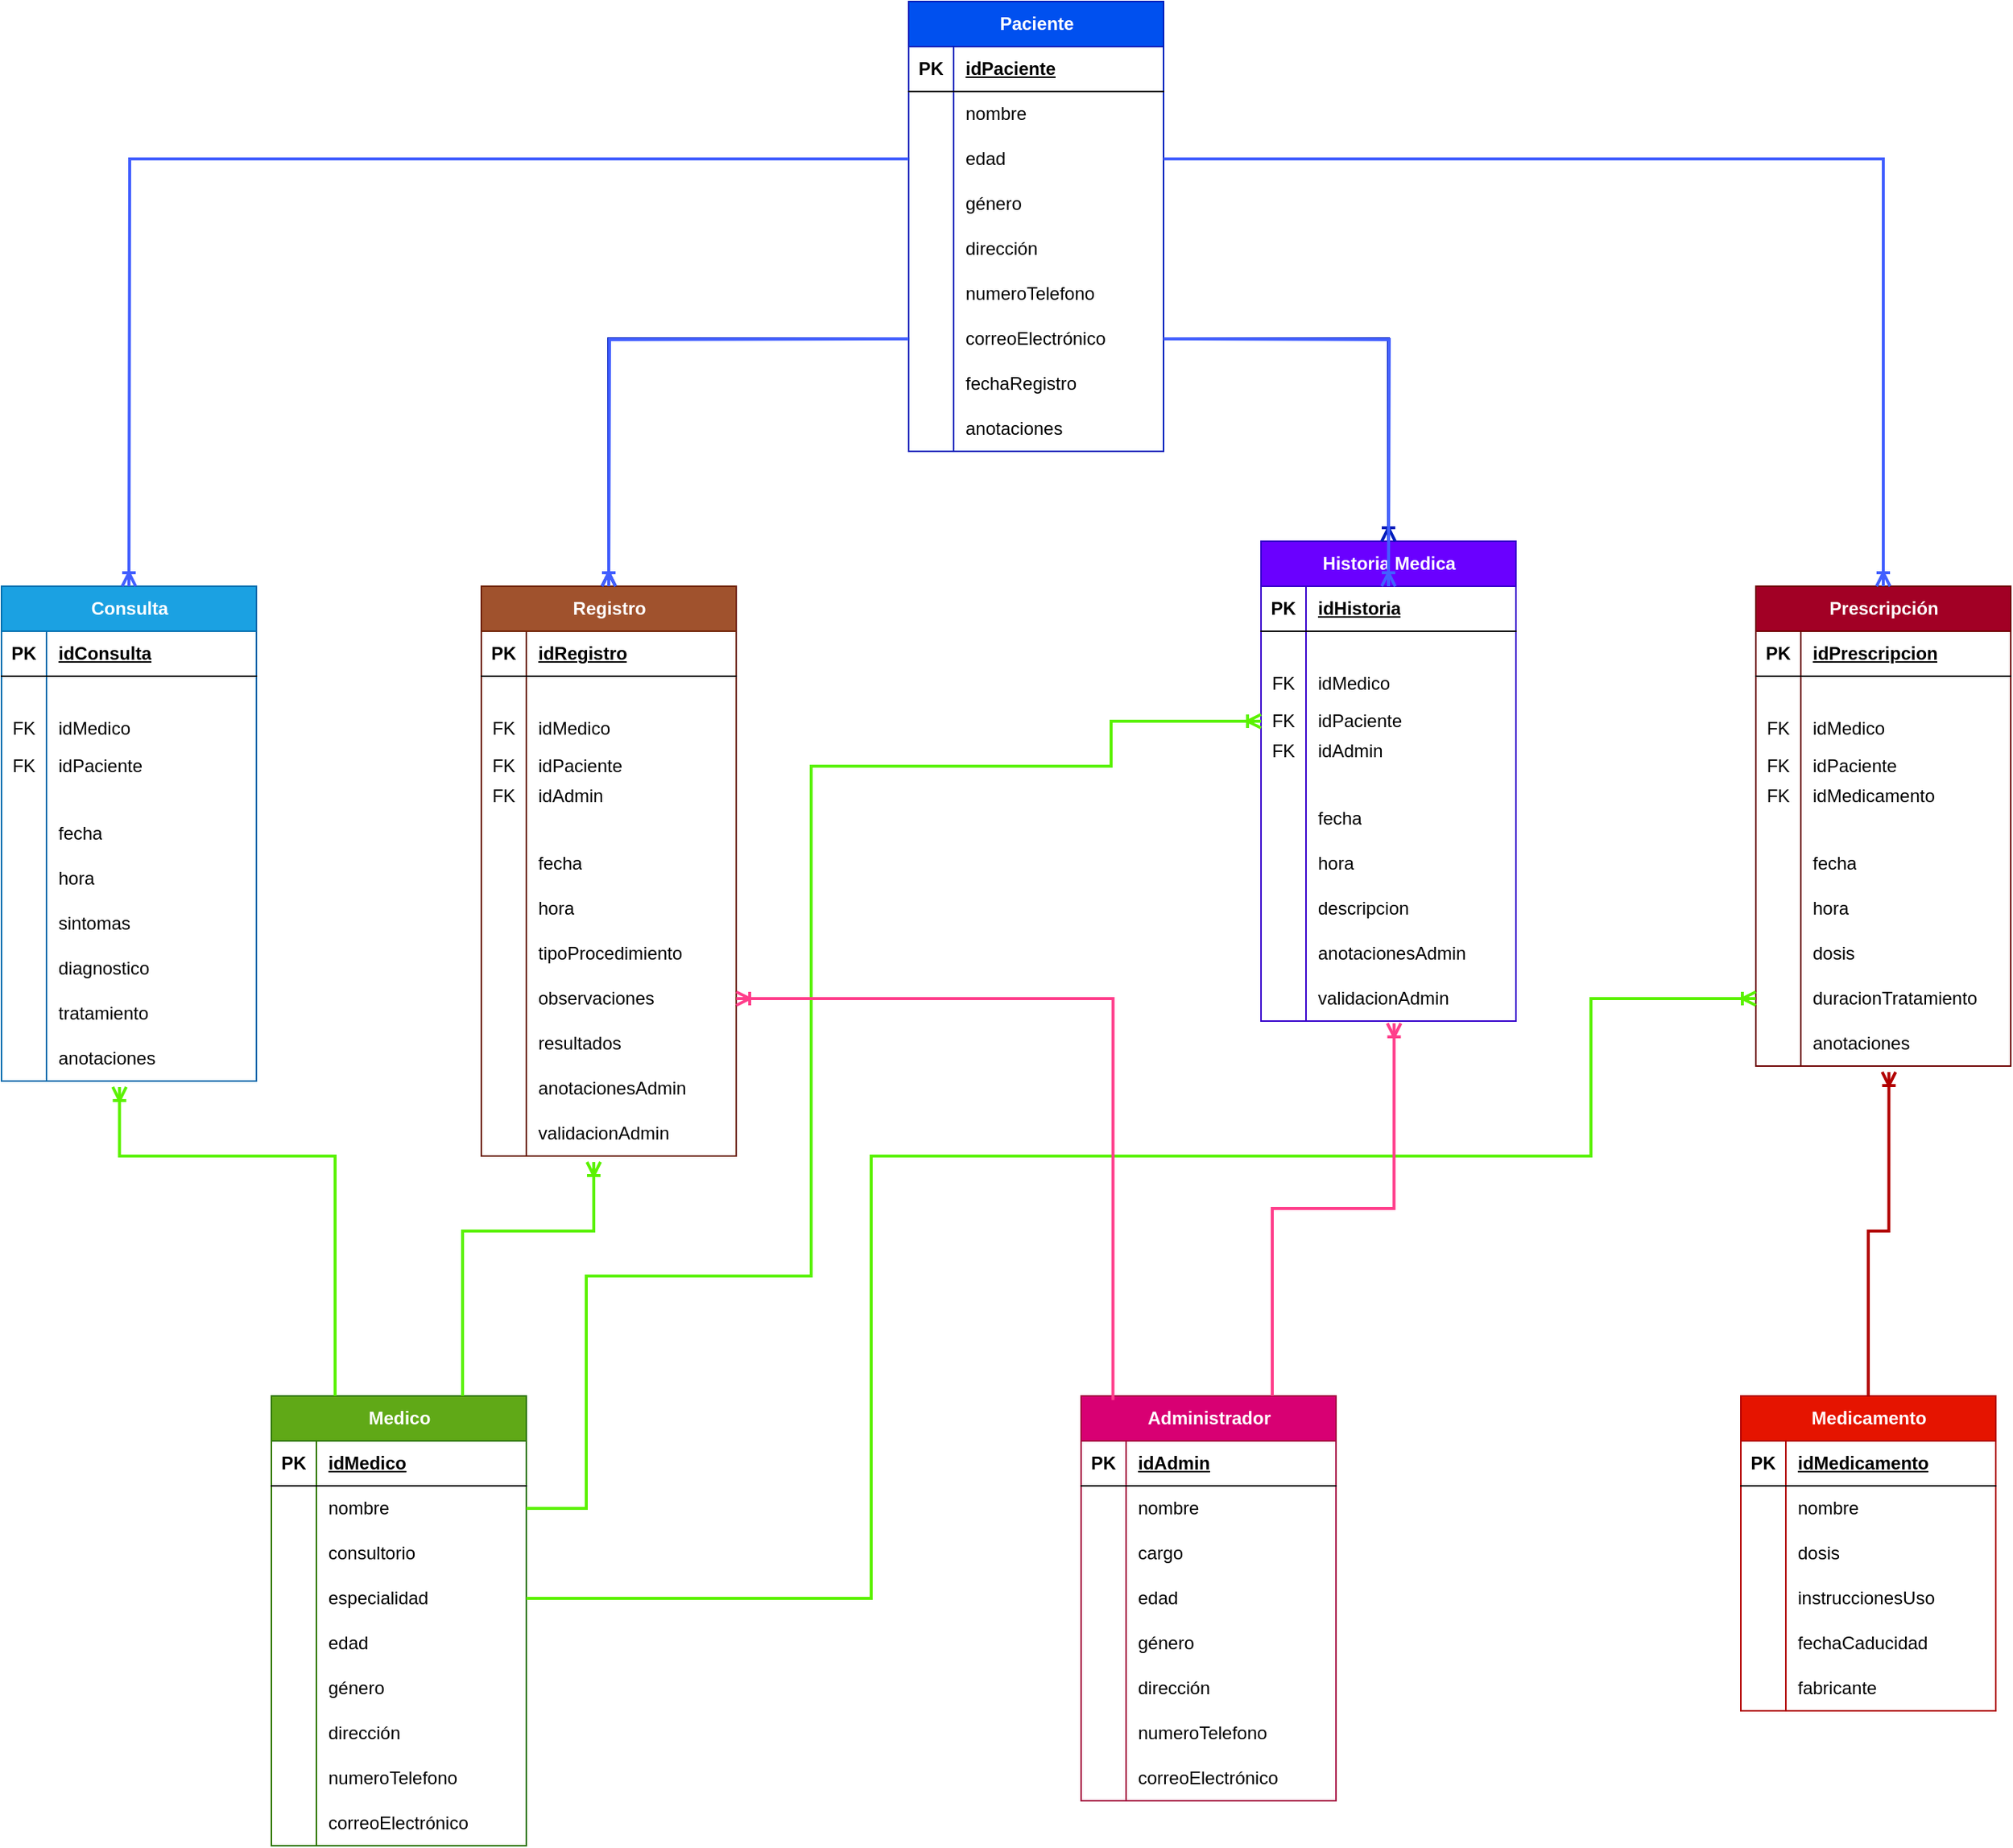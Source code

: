 <mxfile version="21.3.7" type="github">
  <diagram name="Página-1" id="wX4Nho8EWxhxgS2OfkSw">
    <mxGraphModel dx="1405" dy="931" grid="1" gridSize="10" guides="1" tooltips="1" connect="1" arrows="1" fold="1" page="1" pageScale="1" pageWidth="1500" pageHeight="1500" math="0" shadow="0">
      <root>
        <mxCell id="0" />
        <mxCell id="1" parent="0" />
        <mxCell id="JSw5lCqhEJFxxNzGNUyC-1" value="Paciente" style="shape=table;startSize=30;container=1;collapsible=1;childLayout=tableLayout;fixedRows=1;rowLines=0;fontStyle=1;align=center;resizeLast=1;html=1;fillColor=#0050ef;fontColor=#ffffff;strokeColor=#001DBC;" vertex="1" parent="1">
          <mxGeometry x="665" y="30" width="170" height="300" as="geometry" />
        </mxCell>
        <mxCell id="JSw5lCqhEJFxxNzGNUyC-2" value="" style="shape=tableRow;horizontal=0;startSize=0;swimlaneHead=0;swimlaneBody=0;fillColor=none;collapsible=0;dropTarget=0;points=[[0,0.5],[1,0.5]];portConstraint=eastwest;top=0;left=0;right=0;bottom=1;" vertex="1" parent="JSw5lCqhEJFxxNzGNUyC-1">
          <mxGeometry y="30" width="170" height="30" as="geometry" />
        </mxCell>
        <mxCell id="JSw5lCqhEJFxxNzGNUyC-3" value="PK" style="shape=partialRectangle;connectable=0;fillColor=none;top=0;left=0;bottom=0;right=0;fontStyle=1;overflow=hidden;whiteSpace=wrap;html=1;" vertex="1" parent="JSw5lCqhEJFxxNzGNUyC-2">
          <mxGeometry width="30" height="30" as="geometry">
            <mxRectangle width="30" height="30" as="alternateBounds" />
          </mxGeometry>
        </mxCell>
        <mxCell id="JSw5lCqhEJFxxNzGNUyC-4" value="idPaciente" style="shape=partialRectangle;connectable=0;fillColor=none;top=0;left=0;bottom=0;right=0;align=left;spacingLeft=6;fontStyle=5;overflow=hidden;whiteSpace=wrap;html=1;" vertex="1" parent="JSw5lCqhEJFxxNzGNUyC-2">
          <mxGeometry x="30" width="140" height="30" as="geometry">
            <mxRectangle width="140" height="30" as="alternateBounds" />
          </mxGeometry>
        </mxCell>
        <mxCell id="JSw5lCqhEJFxxNzGNUyC-8" value="" style="shape=tableRow;horizontal=0;startSize=0;swimlaneHead=0;swimlaneBody=0;fillColor=none;collapsible=0;dropTarget=0;points=[[0,0.5],[1,0.5]];portConstraint=eastwest;top=0;left=0;right=0;bottom=0;" vertex="1" parent="JSw5lCqhEJFxxNzGNUyC-1">
          <mxGeometry y="60" width="170" height="30" as="geometry" />
        </mxCell>
        <mxCell id="JSw5lCqhEJFxxNzGNUyC-9" value="" style="shape=partialRectangle;connectable=0;fillColor=none;top=0;left=0;bottom=0;right=0;editable=1;overflow=hidden;whiteSpace=wrap;html=1;" vertex="1" parent="JSw5lCqhEJFxxNzGNUyC-8">
          <mxGeometry width="30" height="30" as="geometry">
            <mxRectangle width="30" height="30" as="alternateBounds" />
          </mxGeometry>
        </mxCell>
        <mxCell id="JSw5lCqhEJFxxNzGNUyC-10" value="nombre&lt;span style=&quot;white-space: pre;&quot;&gt;&#x9;&lt;/span&gt;" style="shape=partialRectangle;connectable=0;fillColor=none;top=0;left=0;bottom=0;right=0;align=left;spacingLeft=6;overflow=hidden;whiteSpace=wrap;html=1;" vertex="1" parent="JSw5lCqhEJFxxNzGNUyC-8">
          <mxGeometry x="30" width="140" height="30" as="geometry">
            <mxRectangle width="140" height="30" as="alternateBounds" />
          </mxGeometry>
        </mxCell>
        <mxCell id="JSw5lCqhEJFxxNzGNUyC-11" value="" style="shape=tableRow;horizontal=0;startSize=0;swimlaneHead=0;swimlaneBody=0;fillColor=none;collapsible=0;dropTarget=0;points=[[0,0.5],[1,0.5]];portConstraint=eastwest;top=0;left=0;right=0;bottom=0;" vertex="1" parent="JSw5lCqhEJFxxNzGNUyC-1">
          <mxGeometry y="90" width="170" height="30" as="geometry" />
        </mxCell>
        <mxCell id="JSw5lCqhEJFxxNzGNUyC-12" value="" style="shape=partialRectangle;connectable=0;fillColor=none;top=0;left=0;bottom=0;right=0;editable=1;overflow=hidden;whiteSpace=wrap;html=1;" vertex="1" parent="JSw5lCqhEJFxxNzGNUyC-11">
          <mxGeometry width="30" height="30" as="geometry">
            <mxRectangle width="30" height="30" as="alternateBounds" />
          </mxGeometry>
        </mxCell>
        <mxCell id="JSw5lCqhEJFxxNzGNUyC-13" value="edad" style="shape=partialRectangle;connectable=0;fillColor=none;top=0;left=0;bottom=0;right=0;align=left;spacingLeft=6;overflow=hidden;whiteSpace=wrap;html=1;" vertex="1" parent="JSw5lCqhEJFxxNzGNUyC-11">
          <mxGeometry x="30" width="140" height="30" as="geometry">
            <mxRectangle width="140" height="30" as="alternateBounds" />
          </mxGeometry>
        </mxCell>
        <mxCell id="JSw5lCqhEJFxxNzGNUyC-14" value="" style="shape=tableRow;horizontal=0;startSize=0;swimlaneHead=0;swimlaneBody=0;fillColor=none;collapsible=0;dropTarget=0;points=[[0,0.5],[1,0.5]];portConstraint=eastwest;top=0;left=0;right=0;bottom=0;" vertex="1" parent="JSw5lCqhEJFxxNzGNUyC-1">
          <mxGeometry y="120" width="170" height="30" as="geometry" />
        </mxCell>
        <mxCell id="JSw5lCqhEJFxxNzGNUyC-15" value="" style="shape=partialRectangle;connectable=0;fillColor=none;top=0;left=0;bottom=0;right=0;editable=1;overflow=hidden;whiteSpace=wrap;html=1;" vertex="1" parent="JSw5lCqhEJFxxNzGNUyC-14">
          <mxGeometry width="30" height="30" as="geometry">
            <mxRectangle width="30" height="30" as="alternateBounds" />
          </mxGeometry>
        </mxCell>
        <mxCell id="JSw5lCqhEJFxxNzGNUyC-16" value="género" style="shape=partialRectangle;connectable=0;fillColor=none;top=0;left=0;bottom=0;right=0;align=left;spacingLeft=6;overflow=hidden;whiteSpace=wrap;html=1;" vertex="1" parent="JSw5lCqhEJFxxNzGNUyC-14">
          <mxGeometry x="30" width="140" height="30" as="geometry">
            <mxRectangle width="140" height="30" as="alternateBounds" />
          </mxGeometry>
        </mxCell>
        <mxCell id="JSw5lCqhEJFxxNzGNUyC-17" value="" style="shape=tableRow;horizontal=0;startSize=0;swimlaneHead=0;swimlaneBody=0;fillColor=none;collapsible=0;dropTarget=0;points=[[0,0.5],[1,0.5]];portConstraint=eastwest;top=0;left=0;right=0;bottom=0;" vertex="1" parent="JSw5lCqhEJFxxNzGNUyC-1">
          <mxGeometry y="150" width="170" height="30" as="geometry" />
        </mxCell>
        <mxCell id="JSw5lCqhEJFxxNzGNUyC-18" value="" style="shape=partialRectangle;connectable=0;fillColor=none;top=0;left=0;bottom=0;right=0;editable=1;overflow=hidden;whiteSpace=wrap;html=1;" vertex="1" parent="JSw5lCqhEJFxxNzGNUyC-17">
          <mxGeometry width="30" height="30" as="geometry">
            <mxRectangle width="30" height="30" as="alternateBounds" />
          </mxGeometry>
        </mxCell>
        <mxCell id="JSw5lCqhEJFxxNzGNUyC-19" value="dirección&lt;span style=&quot;white-space: pre;&quot;&gt;&#x9;&lt;/span&gt;" style="shape=partialRectangle;connectable=0;fillColor=none;top=0;left=0;bottom=0;right=0;align=left;spacingLeft=6;overflow=hidden;whiteSpace=wrap;html=1;" vertex="1" parent="JSw5lCqhEJFxxNzGNUyC-17">
          <mxGeometry x="30" width="140" height="30" as="geometry">
            <mxRectangle width="140" height="30" as="alternateBounds" />
          </mxGeometry>
        </mxCell>
        <mxCell id="JSw5lCqhEJFxxNzGNUyC-20" value="" style="shape=tableRow;horizontal=0;startSize=0;swimlaneHead=0;swimlaneBody=0;fillColor=none;collapsible=0;dropTarget=0;points=[[0,0.5],[1,0.5]];portConstraint=eastwest;top=0;left=0;right=0;bottom=0;" vertex="1" parent="JSw5lCqhEJFxxNzGNUyC-1">
          <mxGeometry y="180" width="170" height="30" as="geometry" />
        </mxCell>
        <mxCell id="JSw5lCqhEJFxxNzGNUyC-21" value="" style="shape=partialRectangle;connectable=0;fillColor=none;top=0;left=0;bottom=0;right=0;editable=1;overflow=hidden;whiteSpace=wrap;html=1;" vertex="1" parent="JSw5lCqhEJFxxNzGNUyC-20">
          <mxGeometry width="30" height="30" as="geometry">
            <mxRectangle width="30" height="30" as="alternateBounds" />
          </mxGeometry>
        </mxCell>
        <mxCell id="JSw5lCqhEJFxxNzGNUyC-22" value="numeroTelefono" style="shape=partialRectangle;connectable=0;fillColor=none;top=0;left=0;bottom=0;right=0;align=left;spacingLeft=6;overflow=hidden;whiteSpace=wrap;html=1;" vertex="1" parent="JSw5lCqhEJFxxNzGNUyC-20">
          <mxGeometry x="30" width="140" height="30" as="geometry">
            <mxRectangle width="140" height="30" as="alternateBounds" />
          </mxGeometry>
        </mxCell>
        <mxCell id="JSw5lCqhEJFxxNzGNUyC-23" value="" style="shape=tableRow;horizontal=0;startSize=0;swimlaneHead=0;swimlaneBody=0;fillColor=none;collapsible=0;dropTarget=0;points=[[0,0.5],[1,0.5]];portConstraint=eastwest;top=0;left=0;right=0;bottom=0;" vertex="1" parent="JSw5lCqhEJFxxNzGNUyC-1">
          <mxGeometry y="210" width="170" height="30" as="geometry" />
        </mxCell>
        <mxCell id="JSw5lCqhEJFxxNzGNUyC-24" value="" style="shape=partialRectangle;connectable=0;fillColor=none;top=0;left=0;bottom=0;right=0;editable=1;overflow=hidden;whiteSpace=wrap;html=1;" vertex="1" parent="JSw5lCqhEJFxxNzGNUyC-23">
          <mxGeometry width="30" height="30" as="geometry">
            <mxRectangle width="30" height="30" as="alternateBounds" />
          </mxGeometry>
        </mxCell>
        <mxCell id="JSw5lCqhEJFxxNzGNUyC-25" value="correoElectrónico" style="shape=partialRectangle;connectable=0;fillColor=none;top=0;left=0;bottom=0;right=0;align=left;spacingLeft=6;overflow=hidden;whiteSpace=wrap;html=1;" vertex="1" parent="JSw5lCqhEJFxxNzGNUyC-23">
          <mxGeometry x="30" width="140" height="30" as="geometry">
            <mxRectangle width="140" height="30" as="alternateBounds" />
          </mxGeometry>
        </mxCell>
        <mxCell id="JSw5lCqhEJFxxNzGNUyC-5" value="" style="shape=tableRow;horizontal=0;startSize=0;swimlaneHead=0;swimlaneBody=0;fillColor=none;collapsible=0;dropTarget=0;points=[[0,0.5],[1,0.5]];portConstraint=eastwest;top=0;left=0;right=0;bottom=0;" vertex="1" parent="JSw5lCqhEJFxxNzGNUyC-1">
          <mxGeometry y="240" width="170" height="30" as="geometry" />
        </mxCell>
        <mxCell id="JSw5lCqhEJFxxNzGNUyC-6" value="" style="shape=partialRectangle;connectable=0;fillColor=none;top=0;left=0;bottom=0;right=0;editable=1;overflow=hidden;whiteSpace=wrap;html=1;" vertex="1" parent="JSw5lCqhEJFxxNzGNUyC-5">
          <mxGeometry width="30" height="30" as="geometry">
            <mxRectangle width="30" height="30" as="alternateBounds" />
          </mxGeometry>
        </mxCell>
        <mxCell id="JSw5lCqhEJFxxNzGNUyC-7" value="fechaRegistro" style="shape=partialRectangle;connectable=0;fillColor=none;top=0;left=0;bottom=0;right=0;align=left;spacingLeft=6;overflow=hidden;whiteSpace=wrap;html=1;" vertex="1" parent="JSw5lCqhEJFxxNzGNUyC-5">
          <mxGeometry x="30" width="140" height="30" as="geometry">
            <mxRectangle width="140" height="30" as="alternateBounds" />
          </mxGeometry>
        </mxCell>
        <mxCell id="JSw5lCqhEJFxxNzGNUyC-35" value="" style="shape=tableRow;horizontal=0;startSize=0;swimlaneHead=0;swimlaneBody=0;fillColor=none;collapsible=0;dropTarget=0;points=[[0,0.5],[1,0.5]];portConstraint=eastwest;top=0;left=0;right=0;bottom=0;" vertex="1" parent="JSw5lCqhEJFxxNzGNUyC-1">
          <mxGeometry y="270" width="170" height="30" as="geometry" />
        </mxCell>
        <mxCell id="JSw5lCqhEJFxxNzGNUyC-36" value="" style="shape=partialRectangle;connectable=0;fillColor=none;top=0;left=0;bottom=0;right=0;editable=1;overflow=hidden;whiteSpace=wrap;html=1;" vertex="1" parent="JSw5lCqhEJFxxNzGNUyC-35">
          <mxGeometry width="30" height="30" as="geometry">
            <mxRectangle width="30" height="30" as="alternateBounds" />
          </mxGeometry>
        </mxCell>
        <mxCell id="JSw5lCqhEJFxxNzGNUyC-37" value="anotaciones" style="shape=partialRectangle;connectable=0;fillColor=none;top=0;left=0;bottom=0;right=0;align=left;spacingLeft=6;overflow=hidden;whiteSpace=wrap;html=1;" vertex="1" parent="JSw5lCqhEJFxxNzGNUyC-35">
          <mxGeometry x="30" width="140" height="30" as="geometry">
            <mxRectangle width="140" height="30" as="alternateBounds" />
          </mxGeometry>
        </mxCell>
        <mxCell id="JSw5lCqhEJFxxNzGNUyC-64" value="Medico" style="shape=table;startSize=30;container=1;collapsible=1;childLayout=tableLayout;fixedRows=1;rowLines=0;fontStyle=1;align=center;resizeLast=1;html=1;fillColor=#60a917;fontColor=#ffffff;strokeColor=#2D7600;" vertex="1" parent="1">
          <mxGeometry x="240" y="960" width="170" height="300" as="geometry" />
        </mxCell>
        <mxCell id="JSw5lCqhEJFxxNzGNUyC-65" value="" style="shape=tableRow;horizontal=0;startSize=0;swimlaneHead=0;swimlaneBody=0;fillColor=none;collapsible=0;dropTarget=0;points=[[0,0.5],[1,0.5]];portConstraint=eastwest;top=0;left=0;right=0;bottom=1;" vertex="1" parent="JSw5lCqhEJFxxNzGNUyC-64">
          <mxGeometry y="30" width="170" height="30" as="geometry" />
        </mxCell>
        <mxCell id="JSw5lCqhEJFxxNzGNUyC-66" value="PK" style="shape=partialRectangle;connectable=0;fillColor=none;top=0;left=0;bottom=0;right=0;fontStyle=1;overflow=hidden;whiteSpace=wrap;html=1;" vertex="1" parent="JSw5lCqhEJFxxNzGNUyC-65">
          <mxGeometry width="30" height="30" as="geometry">
            <mxRectangle width="30" height="30" as="alternateBounds" />
          </mxGeometry>
        </mxCell>
        <mxCell id="JSw5lCqhEJFxxNzGNUyC-67" value="&lt;div&gt;idMedico&lt;/div&gt;" style="shape=partialRectangle;connectable=0;fillColor=none;top=0;left=0;bottom=0;right=0;align=left;spacingLeft=6;fontStyle=5;overflow=hidden;whiteSpace=wrap;html=1;" vertex="1" parent="JSw5lCqhEJFxxNzGNUyC-65">
          <mxGeometry x="30" width="140" height="30" as="geometry">
            <mxRectangle width="140" height="30" as="alternateBounds" />
          </mxGeometry>
        </mxCell>
        <mxCell id="JSw5lCqhEJFxxNzGNUyC-68" value="" style="shape=tableRow;horizontal=0;startSize=0;swimlaneHead=0;swimlaneBody=0;fillColor=none;collapsible=0;dropTarget=0;points=[[0,0.5],[1,0.5]];portConstraint=eastwest;top=0;left=0;right=0;bottom=0;" vertex="1" parent="JSw5lCqhEJFxxNzGNUyC-64">
          <mxGeometry y="60" width="170" height="30" as="geometry" />
        </mxCell>
        <mxCell id="JSw5lCqhEJFxxNzGNUyC-69" value="" style="shape=partialRectangle;connectable=0;fillColor=none;top=0;left=0;bottom=0;right=0;editable=1;overflow=hidden;whiteSpace=wrap;html=1;" vertex="1" parent="JSw5lCqhEJFxxNzGNUyC-68">
          <mxGeometry width="30" height="30" as="geometry">
            <mxRectangle width="30" height="30" as="alternateBounds" />
          </mxGeometry>
        </mxCell>
        <mxCell id="JSw5lCqhEJFxxNzGNUyC-70" value="nombre&lt;span style=&quot;white-space: pre;&quot;&gt;&#x9;&lt;/span&gt;" style="shape=partialRectangle;connectable=0;fillColor=none;top=0;left=0;bottom=0;right=0;align=left;spacingLeft=6;overflow=hidden;whiteSpace=wrap;html=1;" vertex="1" parent="JSw5lCqhEJFxxNzGNUyC-68">
          <mxGeometry x="30" width="140" height="30" as="geometry">
            <mxRectangle width="140" height="30" as="alternateBounds" />
          </mxGeometry>
        </mxCell>
        <mxCell id="JSw5lCqhEJFxxNzGNUyC-89" value="" style="shape=tableRow;horizontal=0;startSize=0;swimlaneHead=0;swimlaneBody=0;fillColor=none;collapsible=0;dropTarget=0;points=[[0,0.5],[1,0.5]];portConstraint=eastwest;top=0;left=0;right=0;bottom=0;" vertex="1" parent="JSw5lCqhEJFxxNzGNUyC-64">
          <mxGeometry y="90" width="170" height="30" as="geometry" />
        </mxCell>
        <mxCell id="JSw5lCqhEJFxxNzGNUyC-90" value="" style="shape=partialRectangle;connectable=0;fillColor=none;top=0;left=0;bottom=0;right=0;editable=1;overflow=hidden;whiteSpace=wrap;html=1;" vertex="1" parent="JSw5lCqhEJFxxNzGNUyC-89">
          <mxGeometry width="30" height="30" as="geometry">
            <mxRectangle width="30" height="30" as="alternateBounds" />
          </mxGeometry>
        </mxCell>
        <mxCell id="JSw5lCqhEJFxxNzGNUyC-91" value="consultorio" style="shape=partialRectangle;connectable=0;fillColor=none;top=0;left=0;bottom=0;right=0;align=left;spacingLeft=6;overflow=hidden;whiteSpace=wrap;html=1;" vertex="1" parent="JSw5lCqhEJFxxNzGNUyC-89">
          <mxGeometry x="30" width="140" height="30" as="geometry">
            <mxRectangle width="140" height="30" as="alternateBounds" />
          </mxGeometry>
        </mxCell>
        <mxCell id="JSw5lCqhEJFxxNzGNUyC-86" value="" style="shape=tableRow;horizontal=0;startSize=0;swimlaneHead=0;swimlaneBody=0;fillColor=none;collapsible=0;dropTarget=0;points=[[0,0.5],[1,0.5]];portConstraint=eastwest;top=0;left=0;right=0;bottom=0;" vertex="1" parent="JSw5lCqhEJFxxNzGNUyC-64">
          <mxGeometry y="120" width="170" height="30" as="geometry" />
        </mxCell>
        <mxCell id="JSw5lCqhEJFxxNzGNUyC-87" value="" style="shape=partialRectangle;connectable=0;fillColor=none;top=0;left=0;bottom=0;right=0;editable=1;overflow=hidden;whiteSpace=wrap;html=1;" vertex="1" parent="JSw5lCqhEJFxxNzGNUyC-86">
          <mxGeometry width="30" height="30" as="geometry">
            <mxRectangle width="30" height="30" as="alternateBounds" />
          </mxGeometry>
        </mxCell>
        <mxCell id="JSw5lCqhEJFxxNzGNUyC-88" value="especialidad" style="shape=partialRectangle;connectable=0;fillColor=none;top=0;left=0;bottom=0;right=0;align=left;spacingLeft=6;overflow=hidden;whiteSpace=wrap;html=1;" vertex="1" parent="JSw5lCqhEJFxxNzGNUyC-86">
          <mxGeometry x="30" width="140" height="30" as="geometry">
            <mxRectangle width="140" height="30" as="alternateBounds" />
          </mxGeometry>
        </mxCell>
        <mxCell id="JSw5lCqhEJFxxNzGNUyC-71" value="" style="shape=tableRow;horizontal=0;startSize=0;swimlaneHead=0;swimlaneBody=0;fillColor=none;collapsible=0;dropTarget=0;points=[[0,0.5],[1,0.5]];portConstraint=eastwest;top=0;left=0;right=0;bottom=0;" vertex="1" parent="JSw5lCqhEJFxxNzGNUyC-64">
          <mxGeometry y="150" width="170" height="30" as="geometry" />
        </mxCell>
        <mxCell id="JSw5lCqhEJFxxNzGNUyC-72" value="" style="shape=partialRectangle;connectable=0;fillColor=none;top=0;left=0;bottom=0;right=0;editable=1;overflow=hidden;whiteSpace=wrap;html=1;" vertex="1" parent="JSw5lCqhEJFxxNzGNUyC-71">
          <mxGeometry width="30" height="30" as="geometry">
            <mxRectangle width="30" height="30" as="alternateBounds" />
          </mxGeometry>
        </mxCell>
        <mxCell id="JSw5lCqhEJFxxNzGNUyC-73" value="edad" style="shape=partialRectangle;connectable=0;fillColor=none;top=0;left=0;bottom=0;right=0;align=left;spacingLeft=6;overflow=hidden;whiteSpace=wrap;html=1;" vertex="1" parent="JSw5lCqhEJFxxNzGNUyC-71">
          <mxGeometry x="30" width="140" height="30" as="geometry">
            <mxRectangle width="140" height="30" as="alternateBounds" />
          </mxGeometry>
        </mxCell>
        <mxCell id="JSw5lCqhEJFxxNzGNUyC-74" value="" style="shape=tableRow;horizontal=0;startSize=0;swimlaneHead=0;swimlaneBody=0;fillColor=none;collapsible=0;dropTarget=0;points=[[0,0.5],[1,0.5]];portConstraint=eastwest;top=0;left=0;right=0;bottom=0;" vertex="1" parent="JSw5lCqhEJFxxNzGNUyC-64">
          <mxGeometry y="180" width="170" height="30" as="geometry" />
        </mxCell>
        <mxCell id="JSw5lCqhEJFxxNzGNUyC-75" value="" style="shape=partialRectangle;connectable=0;fillColor=none;top=0;left=0;bottom=0;right=0;editable=1;overflow=hidden;whiteSpace=wrap;html=1;" vertex="1" parent="JSw5lCqhEJFxxNzGNUyC-74">
          <mxGeometry width="30" height="30" as="geometry">
            <mxRectangle width="30" height="30" as="alternateBounds" />
          </mxGeometry>
        </mxCell>
        <mxCell id="JSw5lCqhEJFxxNzGNUyC-76" value="género" style="shape=partialRectangle;connectable=0;fillColor=none;top=0;left=0;bottom=0;right=0;align=left;spacingLeft=6;overflow=hidden;whiteSpace=wrap;html=1;" vertex="1" parent="JSw5lCqhEJFxxNzGNUyC-74">
          <mxGeometry x="30" width="140" height="30" as="geometry">
            <mxRectangle width="140" height="30" as="alternateBounds" />
          </mxGeometry>
        </mxCell>
        <mxCell id="JSw5lCqhEJFxxNzGNUyC-77" value="" style="shape=tableRow;horizontal=0;startSize=0;swimlaneHead=0;swimlaneBody=0;fillColor=none;collapsible=0;dropTarget=0;points=[[0,0.5],[1,0.5]];portConstraint=eastwest;top=0;left=0;right=0;bottom=0;" vertex="1" parent="JSw5lCqhEJFxxNzGNUyC-64">
          <mxGeometry y="210" width="170" height="30" as="geometry" />
        </mxCell>
        <mxCell id="JSw5lCqhEJFxxNzGNUyC-78" value="" style="shape=partialRectangle;connectable=0;fillColor=none;top=0;left=0;bottom=0;right=0;editable=1;overflow=hidden;whiteSpace=wrap;html=1;" vertex="1" parent="JSw5lCqhEJFxxNzGNUyC-77">
          <mxGeometry width="30" height="30" as="geometry">
            <mxRectangle width="30" height="30" as="alternateBounds" />
          </mxGeometry>
        </mxCell>
        <mxCell id="JSw5lCqhEJFxxNzGNUyC-79" value="dirección&lt;span style=&quot;white-space: pre;&quot;&gt;&#x9;&lt;/span&gt;" style="shape=partialRectangle;connectable=0;fillColor=none;top=0;left=0;bottom=0;right=0;align=left;spacingLeft=6;overflow=hidden;whiteSpace=wrap;html=1;" vertex="1" parent="JSw5lCqhEJFxxNzGNUyC-77">
          <mxGeometry x="30" width="140" height="30" as="geometry">
            <mxRectangle width="140" height="30" as="alternateBounds" />
          </mxGeometry>
        </mxCell>
        <mxCell id="JSw5lCqhEJFxxNzGNUyC-80" value="" style="shape=tableRow;horizontal=0;startSize=0;swimlaneHead=0;swimlaneBody=0;fillColor=none;collapsible=0;dropTarget=0;points=[[0,0.5],[1,0.5]];portConstraint=eastwest;top=0;left=0;right=0;bottom=0;" vertex="1" parent="JSw5lCqhEJFxxNzGNUyC-64">
          <mxGeometry y="240" width="170" height="30" as="geometry" />
        </mxCell>
        <mxCell id="JSw5lCqhEJFxxNzGNUyC-81" value="" style="shape=partialRectangle;connectable=0;fillColor=none;top=0;left=0;bottom=0;right=0;editable=1;overflow=hidden;whiteSpace=wrap;html=1;" vertex="1" parent="JSw5lCqhEJFxxNzGNUyC-80">
          <mxGeometry width="30" height="30" as="geometry">
            <mxRectangle width="30" height="30" as="alternateBounds" />
          </mxGeometry>
        </mxCell>
        <mxCell id="JSw5lCqhEJFxxNzGNUyC-82" value="numeroTelefono" style="shape=partialRectangle;connectable=0;fillColor=none;top=0;left=0;bottom=0;right=0;align=left;spacingLeft=6;overflow=hidden;whiteSpace=wrap;html=1;" vertex="1" parent="JSw5lCqhEJFxxNzGNUyC-80">
          <mxGeometry x="30" width="140" height="30" as="geometry">
            <mxRectangle width="140" height="30" as="alternateBounds" />
          </mxGeometry>
        </mxCell>
        <mxCell id="JSw5lCqhEJFxxNzGNUyC-83" value="" style="shape=tableRow;horizontal=0;startSize=0;swimlaneHead=0;swimlaneBody=0;fillColor=none;collapsible=0;dropTarget=0;points=[[0,0.5],[1,0.5]];portConstraint=eastwest;top=0;left=0;right=0;bottom=0;" vertex="1" parent="JSw5lCqhEJFxxNzGNUyC-64">
          <mxGeometry y="270" width="170" height="30" as="geometry" />
        </mxCell>
        <mxCell id="JSw5lCqhEJFxxNzGNUyC-84" value="" style="shape=partialRectangle;connectable=0;fillColor=none;top=0;left=0;bottom=0;right=0;editable=1;overflow=hidden;whiteSpace=wrap;html=1;" vertex="1" parent="JSw5lCqhEJFxxNzGNUyC-83">
          <mxGeometry width="30" height="30" as="geometry">
            <mxRectangle width="30" height="30" as="alternateBounds" />
          </mxGeometry>
        </mxCell>
        <mxCell id="JSw5lCqhEJFxxNzGNUyC-85" value="correoElectrónico" style="shape=partialRectangle;connectable=0;fillColor=none;top=0;left=0;bottom=0;right=0;align=left;spacingLeft=6;overflow=hidden;whiteSpace=wrap;html=1;" vertex="1" parent="JSw5lCqhEJFxxNzGNUyC-83">
          <mxGeometry x="30" width="140" height="30" as="geometry">
            <mxRectangle width="140" height="30" as="alternateBounds" />
          </mxGeometry>
        </mxCell>
        <mxCell id="JSw5lCqhEJFxxNzGNUyC-92" value="Administrador" style="shape=table;startSize=30;container=1;collapsible=1;childLayout=tableLayout;fixedRows=1;rowLines=0;fontStyle=1;align=center;resizeLast=1;html=1;fillColor=#d80073;fontColor=#ffffff;strokeColor=#A50040;" vertex="1" parent="1">
          <mxGeometry x="780" y="960" width="170" height="270" as="geometry" />
        </mxCell>
        <mxCell id="JSw5lCqhEJFxxNzGNUyC-93" value="" style="shape=tableRow;horizontal=0;startSize=0;swimlaneHead=0;swimlaneBody=0;fillColor=none;collapsible=0;dropTarget=0;points=[[0,0.5],[1,0.5]];portConstraint=eastwest;top=0;left=0;right=0;bottom=1;" vertex="1" parent="JSw5lCqhEJFxxNzGNUyC-92">
          <mxGeometry y="30" width="170" height="30" as="geometry" />
        </mxCell>
        <mxCell id="JSw5lCqhEJFxxNzGNUyC-94" value="PK" style="shape=partialRectangle;connectable=0;fillColor=none;top=0;left=0;bottom=0;right=0;fontStyle=1;overflow=hidden;whiteSpace=wrap;html=1;" vertex="1" parent="JSw5lCqhEJFxxNzGNUyC-93">
          <mxGeometry width="30" height="30" as="geometry">
            <mxRectangle width="30" height="30" as="alternateBounds" />
          </mxGeometry>
        </mxCell>
        <mxCell id="JSw5lCqhEJFxxNzGNUyC-95" value="&lt;div&gt;idAdmin&lt;/div&gt;" style="shape=partialRectangle;connectable=0;fillColor=none;top=0;left=0;bottom=0;right=0;align=left;spacingLeft=6;fontStyle=5;overflow=hidden;whiteSpace=wrap;html=1;" vertex="1" parent="JSw5lCqhEJFxxNzGNUyC-93">
          <mxGeometry x="30" width="140" height="30" as="geometry">
            <mxRectangle width="140" height="30" as="alternateBounds" />
          </mxGeometry>
        </mxCell>
        <mxCell id="JSw5lCqhEJFxxNzGNUyC-96" value="" style="shape=tableRow;horizontal=0;startSize=0;swimlaneHead=0;swimlaneBody=0;fillColor=none;collapsible=0;dropTarget=0;points=[[0,0.5],[1,0.5]];portConstraint=eastwest;top=0;left=0;right=0;bottom=0;" vertex="1" parent="JSw5lCqhEJFxxNzGNUyC-92">
          <mxGeometry y="60" width="170" height="30" as="geometry" />
        </mxCell>
        <mxCell id="JSw5lCqhEJFxxNzGNUyC-97" value="" style="shape=partialRectangle;connectable=0;fillColor=none;top=0;left=0;bottom=0;right=0;editable=1;overflow=hidden;whiteSpace=wrap;html=1;" vertex="1" parent="JSw5lCqhEJFxxNzGNUyC-96">
          <mxGeometry width="30" height="30" as="geometry">
            <mxRectangle width="30" height="30" as="alternateBounds" />
          </mxGeometry>
        </mxCell>
        <mxCell id="JSw5lCqhEJFxxNzGNUyC-98" value="nombre&lt;span style=&quot;white-space: pre;&quot;&gt;&#x9;&lt;/span&gt;" style="shape=partialRectangle;connectable=0;fillColor=none;top=0;left=0;bottom=0;right=0;align=left;spacingLeft=6;overflow=hidden;whiteSpace=wrap;html=1;" vertex="1" parent="JSw5lCqhEJFxxNzGNUyC-96">
          <mxGeometry x="30" width="140" height="30" as="geometry">
            <mxRectangle width="140" height="30" as="alternateBounds" />
          </mxGeometry>
        </mxCell>
        <mxCell id="JSw5lCqhEJFxxNzGNUyC-114" value="" style="shape=tableRow;horizontal=0;startSize=0;swimlaneHead=0;swimlaneBody=0;fillColor=none;collapsible=0;dropTarget=0;points=[[0,0.5],[1,0.5]];portConstraint=eastwest;top=0;left=0;right=0;bottom=0;" vertex="1" parent="JSw5lCqhEJFxxNzGNUyC-92">
          <mxGeometry y="90" width="170" height="30" as="geometry" />
        </mxCell>
        <mxCell id="JSw5lCqhEJFxxNzGNUyC-115" value="" style="shape=partialRectangle;connectable=0;fillColor=none;top=0;left=0;bottom=0;right=0;editable=1;overflow=hidden;whiteSpace=wrap;html=1;" vertex="1" parent="JSw5lCqhEJFxxNzGNUyC-114">
          <mxGeometry width="30" height="30" as="geometry">
            <mxRectangle width="30" height="30" as="alternateBounds" />
          </mxGeometry>
        </mxCell>
        <mxCell id="JSw5lCqhEJFxxNzGNUyC-116" value="cargo" style="shape=partialRectangle;connectable=0;fillColor=none;top=0;left=0;bottom=0;right=0;align=left;spacingLeft=6;overflow=hidden;whiteSpace=wrap;html=1;" vertex="1" parent="JSw5lCqhEJFxxNzGNUyC-114">
          <mxGeometry x="30" width="140" height="30" as="geometry">
            <mxRectangle width="140" height="30" as="alternateBounds" />
          </mxGeometry>
        </mxCell>
        <mxCell id="JSw5lCqhEJFxxNzGNUyC-99" value="" style="shape=tableRow;horizontal=0;startSize=0;swimlaneHead=0;swimlaneBody=0;fillColor=none;collapsible=0;dropTarget=0;points=[[0,0.5],[1,0.5]];portConstraint=eastwest;top=0;left=0;right=0;bottom=0;" vertex="1" parent="JSw5lCqhEJFxxNzGNUyC-92">
          <mxGeometry y="120" width="170" height="30" as="geometry" />
        </mxCell>
        <mxCell id="JSw5lCqhEJFxxNzGNUyC-100" value="" style="shape=partialRectangle;connectable=0;fillColor=none;top=0;left=0;bottom=0;right=0;editable=1;overflow=hidden;whiteSpace=wrap;html=1;" vertex="1" parent="JSw5lCqhEJFxxNzGNUyC-99">
          <mxGeometry width="30" height="30" as="geometry">
            <mxRectangle width="30" height="30" as="alternateBounds" />
          </mxGeometry>
        </mxCell>
        <mxCell id="JSw5lCqhEJFxxNzGNUyC-101" value="edad" style="shape=partialRectangle;connectable=0;fillColor=none;top=0;left=0;bottom=0;right=0;align=left;spacingLeft=6;overflow=hidden;whiteSpace=wrap;html=1;" vertex="1" parent="JSw5lCqhEJFxxNzGNUyC-99">
          <mxGeometry x="30" width="140" height="30" as="geometry">
            <mxRectangle width="140" height="30" as="alternateBounds" />
          </mxGeometry>
        </mxCell>
        <mxCell id="JSw5lCqhEJFxxNzGNUyC-102" value="" style="shape=tableRow;horizontal=0;startSize=0;swimlaneHead=0;swimlaneBody=0;fillColor=none;collapsible=0;dropTarget=0;points=[[0,0.5],[1,0.5]];portConstraint=eastwest;top=0;left=0;right=0;bottom=0;" vertex="1" parent="JSw5lCqhEJFxxNzGNUyC-92">
          <mxGeometry y="150" width="170" height="30" as="geometry" />
        </mxCell>
        <mxCell id="JSw5lCqhEJFxxNzGNUyC-103" value="" style="shape=partialRectangle;connectable=0;fillColor=none;top=0;left=0;bottom=0;right=0;editable=1;overflow=hidden;whiteSpace=wrap;html=1;" vertex="1" parent="JSw5lCqhEJFxxNzGNUyC-102">
          <mxGeometry width="30" height="30" as="geometry">
            <mxRectangle width="30" height="30" as="alternateBounds" />
          </mxGeometry>
        </mxCell>
        <mxCell id="JSw5lCqhEJFxxNzGNUyC-104" value="género" style="shape=partialRectangle;connectable=0;fillColor=none;top=0;left=0;bottom=0;right=0;align=left;spacingLeft=6;overflow=hidden;whiteSpace=wrap;html=1;" vertex="1" parent="JSw5lCqhEJFxxNzGNUyC-102">
          <mxGeometry x="30" width="140" height="30" as="geometry">
            <mxRectangle width="140" height="30" as="alternateBounds" />
          </mxGeometry>
        </mxCell>
        <mxCell id="JSw5lCqhEJFxxNzGNUyC-105" value="" style="shape=tableRow;horizontal=0;startSize=0;swimlaneHead=0;swimlaneBody=0;fillColor=none;collapsible=0;dropTarget=0;points=[[0,0.5],[1,0.5]];portConstraint=eastwest;top=0;left=0;right=0;bottom=0;" vertex="1" parent="JSw5lCqhEJFxxNzGNUyC-92">
          <mxGeometry y="180" width="170" height="30" as="geometry" />
        </mxCell>
        <mxCell id="JSw5lCqhEJFxxNzGNUyC-106" value="" style="shape=partialRectangle;connectable=0;fillColor=none;top=0;left=0;bottom=0;right=0;editable=1;overflow=hidden;whiteSpace=wrap;html=1;" vertex="1" parent="JSw5lCqhEJFxxNzGNUyC-105">
          <mxGeometry width="30" height="30" as="geometry">
            <mxRectangle width="30" height="30" as="alternateBounds" />
          </mxGeometry>
        </mxCell>
        <mxCell id="JSw5lCqhEJFxxNzGNUyC-107" value="dirección&lt;span style=&quot;white-space: pre;&quot;&gt;&#x9;&lt;/span&gt;" style="shape=partialRectangle;connectable=0;fillColor=none;top=0;left=0;bottom=0;right=0;align=left;spacingLeft=6;overflow=hidden;whiteSpace=wrap;html=1;" vertex="1" parent="JSw5lCqhEJFxxNzGNUyC-105">
          <mxGeometry x="30" width="140" height="30" as="geometry">
            <mxRectangle width="140" height="30" as="alternateBounds" />
          </mxGeometry>
        </mxCell>
        <mxCell id="JSw5lCqhEJFxxNzGNUyC-108" value="" style="shape=tableRow;horizontal=0;startSize=0;swimlaneHead=0;swimlaneBody=0;fillColor=none;collapsible=0;dropTarget=0;points=[[0,0.5],[1,0.5]];portConstraint=eastwest;top=0;left=0;right=0;bottom=0;" vertex="1" parent="JSw5lCqhEJFxxNzGNUyC-92">
          <mxGeometry y="210" width="170" height="30" as="geometry" />
        </mxCell>
        <mxCell id="JSw5lCqhEJFxxNzGNUyC-109" value="" style="shape=partialRectangle;connectable=0;fillColor=none;top=0;left=0;bottom=0;right=0;editable=1;overflow=hidden;whiteSpace=wrap;html=1;" vertex="1" parent="JSw5lCqhEJFxxNzGNUyC-108">
          <mxGeometry width="30" height="30" as="geometry">
            <mxRectangle width="30" height="30" as="alternateBounds" />
          </mxGeometry>
        </mxCell>
        <mxCell id="JSw5lCqhEJFxxNzGNUyC-110" value="numeroTelefono" style="shape=partialRectangle;connectable=0;fillColor=none;top=0;left=0;bottom=0;right=0;align=left;spacingLeft=6;overflow=hidden;whiteSpace=wrap;html=1;" vertex="1" parent="JSw5lCqhEJFxxNzGNUyC-108">
          <mxGeometry x="30" width="140" height="30" as="geometry">
            <mxRectangle width="140" height="30" as="alternateBounds" />
          </mxGeometry>
        </mxCell>
        <mxCell id="JSw5lCqhEJFxxNzGNUyC-111" value="" style="shape=tableRow;horizontal=0;startSize=0;swimlaneHead=0;swimlaneBody=0;fillColor=none;collapsible=0;dropTarget=0;points=[[0,0.5],[1,0.5]];portConstraint=eastwest;top=0;left=0;right=0;bottom=0;" vertex="1" parent="JSw5lCqhEJFxxNzGNUyC-92">
          <mxGeometry y="240" width="170" height="30" as="geometry" />
        </mxCell>
        <mxCell id="JSw5lCqhEJFxxNzGNUyC-112" value="" style="shape=partialRectangle;connectable=0;fillColor=none;top=0;left=0;bottom=0;right=0;editable=1;overflow=hidden;whiteSpace=wrap;html=1;" vertex="1" parent="JSw5lCqhEJFxxNzGNUyC-111">
          <mxGeometry width="30" height="30" as="geometry">
            <mxRectangle width="30" height="30" as="alternateBounds" />
          </mxGeometry>
        </mxCell>
        <mxCell id="JSw5lCqhEJFxxNzGNUyC-113" value="correoElectrónico" style="shape=partialRectangle;connectable=0;fillColor=none;top=0;left=0;bottom=0;right=0;align=left;spacingLeft=6;overflow=hidden;whiteSpace=wrap;html=1;" vertex="1" parent="JSw5lCqhEJFxxNzGNUyC-111">
          <mxGeometry x="30" width="140" height="30" as="geometry">
            <mxRectangle width="140" height="30" as="alternateBounds" />
          </mxGeometry>
        </mxCell>
        <mxCell id="JSw5lCqhEJFxxNzGNUyC-120" value="Registro" style="shape=table;startSize=30;container=1;collapsible=1;childLayout=tableLayout;fixedRows=1;rowLines=0;fontStyle=1;align=center;resizeLast=1;html=1;fillColor=#a0522d;strokeColor=#6D1F00;fontColor=#ffffff;" vertex="1" parent="1">
          <mxGeometry x="380" y="420" width="170" height="380" as="geometry" />
        </mxCell>
        <mxCell id="JSw5lCqhEJFxxNzGNUyC-121" value="" style="shape=tableRow;horizontal=0;startSize=0;swimlaneHead=0;swimlaneBody=0;fillColor=none;collapsible=0;dropTarget=0;points=[[0,0.5],[1,0.5]];portConstraint=eastwest;top=0;left=0;right=0;bottom=1;" vertex="1" parent="JSw5lCqhEJFxxNzGNUyC-120">
          <mxGeometry y="30" width="170" height="30" as="geometry" />
        </mxCell>
        <mxCell id="JSw5lCqhEJFxxNzGNUyC-122" value="PK" style="shape=partialRectangle;connectable=0;fillColor=none;top=0;left=0;bottom=0;right=0;fontStyle=1;overflow=hidden;whiteSpace=wrap;html=1;" vertex="1" parent="JSw5lCqhEJFxxNzGNUyC-121">
          <mxGeometry width="30" height="30" as="geometry">
            <mxRectangle width="30" height="30" as="alternateBounds" />
          </mxGeometry>
        </mxCell>
        <mxCell id="JSw5lCqhEJFxxNzGNUyC-123" value="idRegistro" style="shape=partialRectangle;connectable=0;fillColor=none;top=0;left=0;bottom=0;right=0;align=left;spacingLeft=6;fontStyle=5;overflow=hidden;whiteSpace=wrap;html=1;" vertex="1" parent="JSw5lCqhEJFxxNzGNUyC-121">
          <mxGeometry x="30" width="140" height="30" as="geometry">
            <mxRectangle width="140" height="30" as="alternateBounds" />
          </mxGeometry>
        </mxCell>
        <mxCell id="JSw5lCqhEJFxxNzGNUyC-151" value="" style="shape=tableRow;horizontal=0;startSize=0;swimlaneHead=0;swimlaneBody=0;fillColor=none;collapsible=0;dropTarget=0;points=[[0,0.5],[1,0.5]];portConstraint=eastwest;top=0;left=0;right=0;bottom=0;" vertex="1" parent="JSw5lCqhEJFxxNzGNUyC-120">
          <mxGeometry y="60" width="170" height="20" as="geometry" />
        </mxCell>
        <mxCell id="JSw5lCqhEJFxxNzGNUyC-152" value="" style="shape=partialRectangle;connectable=0;fillColor=none;top=0;left=0;bottom=0;right=0;editable=1;overflow=hidden;whiteSpace=wrap;html=1;" vertex="1" parent="JSw5lCqhEJFxxNzGNUyC-151">
          <mxGeometry width="30" height="20" as="geometry">
            <mxRectangle width="30" height="20" as="alternateBounds" />
          </mxGeometry>
        </mxCell>
        <mxCell id="JSw5lCqhEJFxxNzGNUyC-153" value="" style="shape=partialRectangle;connectable=0;fillColor=none;top=0;left=0;bottom=0;right=0;align=left;spacingLeft=6;overflow=hidden;whiteSpace=wrap;html=1;" vertex="1" parent="JSw5lCqhEJFxxNzGNUyC-151">
          <mxGeometry x="30" width="140" height="20" as="geometry">
            <mxRectangle width="140" height="20" as="alternateBounds" />
          </mxGeometry>
        </mxCell>
        <mxCell id="JSw5lCqhEJFxxNzGNUyC-127" value="" style="shape=tableRow;horizontal=0;startSize=0;swimlaneHead=0;swimlaneBody=0;fillColor=none;collapsible=0;dropTarget=0;points=[[0,0.5],[1,0.5]];portConstraint=eastwest;top=0;left=0;right=0;bottom=0;" vertex="1" parent="JSw5lCqhEJFxxNzGNUyC-120">
          <mxGeometry y="80" width="170" height="30" as="geometry" />
        </mxCell>
        <mxCell id="JSw5lCqhEJFxxNzGNUyC-128" value="&lt;div&gt;FK&lt;/div&gt;" style="shape=partialRectangle;connectable=0;fillColor=none;top=0;left=0;bottom=0;right=0;editable=1;overflow=hidden;whiteSpace=wrap;html=1;" vertex="1" parent="JSw5lCqhEJFxxNzGNUyC-127">
          <mxGeometry width="30" height="30" as="geometry">
            <mxRectangle width="30" height="30" as="alternateBounds" />
          </mxGeometry>
        </mxCell>
        <mxCell id="JSw5lCqhEJFxxNzGNUyC-129" value="idMedico " style="shape=partialRectangle;connectable=0;fillColor=none;top=0;left=0;bottom=0;right=0;align=left;spacingLeft=6;overflow=hidden;whiteSpace=wrap;html=1;" vertex="1" parent="JSw5lCqhEJFxxNzGNUyC-127">
          <mxGeometry x="30" width="140" height="30" as="geometry">
            <mxRectangle width="140" height="30" as="alternateBounds" />
          </mxGeometry>
        </mxCell>
        <mxCell id="JSw5lCqhEJFxxNzGNUyC-124" value="" style="shape=tableRow;horizontal=0;startSize=0;swimlaneHead=0;swimlaneBody=0;fillColor=none;collapsible=0;dropTarget=0;points=[[0,0.5],[1,0.5]];portConstraint=eastwest;top=0;left=0;right=0;bottom=0;" vertex="1" parent="JSw5lCqhEJFxxNzGNUyC-120">
          <mxGeometry y="110" width="170" height="20" as="geometry" />
        </mxCell>
        <mxCell id="JSw5lCqhEJFxxNzGNUyC-125" value="FK" style="shape=partialRectangle;connectable=0;fillColor=none;top=0;left=0;bottom=0;right=0;editable=1;overflow=hidden;whiteSpace=wrap;html=1;" vertex="1" parent="JSw5lCqhEJFxxNzGNUyC-124">
          <mxGeometry width="30" height="20" as="geometry">
            <mxRectangle width="30" height="20" as="alternateBounds" />
          </mxGeometry>
        </mxCell>
        <mxCell id="JSw5lCqhEJFxxNzGNUyC-126" value="idPaciente " style="shape=partialRectangle;connectable=0;fillColor=none;top=0;left=0;bottom=0;right=0;align=left;spacingLeft=6;overflow=hidden;whiteSpace=wrap;html=1;" vertex="1" parent="JSw5lCqhEJFxxNzGNUyC-124">
          <mxGeometry x="30" width="140" height="20" as="geometry">
            <mxRectangle width="140" height="20" as="alternateBounds" />
          </mxGeometry>
        </mxCell>
        <mxCell id="JSw5lCqhEJFxxNzGNUyC-299" value="" style="shape=tableRow;horizontal=0;startSize=0;swimlaneHead=0;swimlaneBody=0;fillColor=none;collapsible=0;dropTarget=0;points=[[0,0.5],[1,0.5]];portConstraint=eastwest;top=0;left=0;right=0;bottom=0;" vertex="1" parent="JSw5lCqhEJFxxNzGNUyC-120">
          <mxGeometry y="130" width="170" height="20" as="geometry" />
        </mxCell>
        <mxCell id="JSw5lCqhEJFxxNzGNUyC-300" value="FK" style="shape=partialRectangle;connectable=0;fillColor=none;top=0;left=0;bottom=0;right=0;editable=1;overflow=hidden;whiteSpace=wrap;html=1;" vertex="1" parent="JSw5lCqhEJFxxNzGNUyC-299">
          <mxGeometry width="30" height="20" as="geometry">
            <mxRectangle width="30" height="20" as="alternateBounds" />
          </mxGeometry>
        </mxCell>
        <mxCell id="JSw5lCqhEJFxxNzGNUyC-301" value="idAdmin" style="shape=partialRectangle;connectable=0;fillColor=none;top=0;left=0;bottom=0;right=0;align=left;spacingLeft=6;overflow=hidden;whiteSpace=wrap;html=1;" vertex="1" parent="JSw5lCqhEJFxxNzGNUyC-299">
          <mxGeometry x="30" width="140" height="20" as="geometry">
            <mxRectangle width="140" height="20" as="alternateBounds" />
          </mxGeometry>
        </mxCell>
        <mxCell id="JSw5lCqhEJFxxNzGNUyC-148" value="" style="shape=tableRow;horizontal=0;startSize=0;swimlaneHead=0;swimlaneBody=0;fillColor=none;collapsible=0;dropTarget=0;points=[[0,0.5],[1,0.5]];portConstraint=eastwest;top=0;left=0;right=0;bottom=0;" vertex="1" parent="JSw5lCqhEJFxxNzGNUyC-120">
          <mxGeometry y="150" width="170" height="20" as="geometry" />
        </mxCell>
        <mxCell id="JSw5lCqhEJFxxNzGNUyC-149" value="" style="shape=partialRectangle;connectable=0;fillColor=none;top=0;left=0;bottom=0;right=0;editable=1;overflow=hidden;whiteSpace=wrap;html=1;" vertex="1" parent="JSw5lCqhEJFxxNzGNUyC-148">
          <mxGeometry width="30" height="20" as="geometry">
            <mxRectangle width="30" height="20" as="alternateBounds" />
          </mxGeometry>
        </mxCell>
        <mxCell id="JSw5lCqhEJFxxNzGNUyC-150" value="" style="shape=partialRectangle;connectable=0;fillColor=none;top=0;left=0;bottom=0;right=0;align=left;spacingLeft=6;overflow=hidden;whiteSpace=wrap;html=1;" vertex="1" parent="JSw5lCqhEJFxxNzGNUyC-148">
          <mxGeometry x="30" width="140" height="20" as="geometry">
            <mxRectangle width="140" height="20" as="alternateBounds" />
          </mxGeometry>
        </mxCell>
        <mxCell id="JSw5lCqhEJFxxNzGNUyC-130" value="" style="shape=tableRow;horizontal=0;startSize=0;swimlaneHead=0;swimlaneBody=0;fillColor=none;collapsible=0;dropTarget=0;points=[[0,0.5],[1,0.5]];portConstraint=eastwest;top=0;left=0;right=0;bottom=0;" vertex="1" parent="JSw5lCqhEJFxxNzGNUyC-120">
          <mxGeometry y="170" width="170" height="30" as="geometry" />
        </mxCell>
        <mxCell id="JSw5lCqhEJFxxNzGNUyC-131" value="" style="shape=partialRectangle;connectable=0;fillColor=none;top=0;left=0;bottom=0;right=0;editable=1;overflow=hidden;whiteSpace=wrap;html=1;" vertex="1" parent="JSw5lCqhEJFxxNzGNUyC-130">
          <mxGeometry width="30" height="30" as="geometry">
            <mxRectangle width="30" height="30" as="alternateBounds" />
          </mxGeometry>
        </mxCell>
        <mxCell id="JSw5lCqhEJFxxNzGNUyC-132" value="fecha" style="shape=partialRectangle;connectable=0;fillColor=none;top=0;left=0;bottom=0;right=0;align=left;spacingLeft=6;overflow=hidden;whiteSpace=wrap;html=1;" vertex="1" parent="JSw5lCqhEJFxxNzGNUyC-130">
          <mxGeometry x="30" width="140" height="30" as="geometry">
            <mxRectangle width="140" height="30" as="alternateBounds" />
          </mxGeometry>
        </mxCell>
        <mxCell id="JSw5lCqhEJFxxNzGNUyC-133" value="" style="shape=tableRow;horizontal=0;startSize=0;swimlaneHead=0;swimlaneBody=0;fillColor=none;collapsible=0;dropTarget=0;points=[[0,0.5],[1,0.5]];portConstraint=eastwest;top=0;left=0;right=0;bottom=0;" vertex="1" parent="JSw5lCqhEJFxxNzGNUyC-120">
          <mxGeometry y="200" width="170" height="30" as="geometry" />
        </mxCell>
        <mxCell id="JSw5lCqhEJFxxNzGNUyC-134" value="" style="shape=partialRectangle;connectable=0;fillColor=none;top=0;left=0;bottom=0;right=0;editable=1;overflow=hidden;whiteSpace=wrap;html=1;" vertex="1" parent="JSw5lCqhEJFxxNzGNUyC-133">
          <mxGeometry width="30" height="30" as="geometry">
            <mxRectangle width="30" height="30" as="alternateBounds" />
          </mxGeometry>
        </mxCell>
        <mxCell id="JSw5lCqhEJFxxNzGNUyC-135" value="hora" style="shape=partialRectangle;connectable=0;fillColor=none;top=0;left=0;bottom=0;right=0;align=left;spacingLeft=6;overflow=hidden;whiteSpace=wrap;html=1;" vertex="1" parent="JSw5lCqhEJFxxNzGNUyC-133">
          <mxGeometry x="30" width="140" height="30" as="geometry">
            <mxRectangle width="140" height="30" as="alternateBounds" />
          </mxGeometry>
        </mxCell>
        <mxCell id="JSw5lCqhEJFxxNzGNUyC-136" value="" style="shape=tableRow;horizontal=0;startSize=0;swimlaneHead=0;swimlaneBody=0;fillColor=none;collapsible=0;dropTarget=0;points=[[0,0.5],[1,0.5]];portConstraint=eastwest;top=0;left=0;right=0;bottom=0;" vertex="1" parent="JSw5lCqhEJFxxNzGNUyC-120">
          <mxGeometry y="230" width="170" height="30" as="geometry" />
        </mxCell>
        <mxCell id="JSw5lCqhEJFxxNzGNUyC-137" value="" style="shape=partialRectangle;connectable=0;fillColor=none;top=0;left=0;bottom=0;right=0;editable=1;overflow=hidden;whiteSpace=wrap;html=1;" vertex="1" parent="JSw5lCqhEJFxxNzGNUyC-136">
          <mxGeometry width="30" height="30" as="geometry">
            <mxRectangle width="30" height="30" as="alternateBounds" />
          </mxGeometry>
        </mxCell>
        <mxCell id="JSw5lCqhEJFxxNzGNUyC-138" value="tipoProcedimiento" style="shape=partialRectangle;connectable=0;fillColor=none;top=0;left=0;bottom=0;right=0;align=left;spacingLeft=6;overflow=hidden;whiteSpace=wrap;html=1;" vertex="1" parent="JSw5lCqhEJFxxNzGNUyC-136">
          <mxGeometry x="30" width="140" height="30" as="geometry">
            <mxRectangle width="140" height="30" as="alternateBounds" />
          </mxGeometry>
        </mxCell>
        <mxCell id="JSw5lCqhEJFxxNzGNUyC-139" value="" style="shape=tableRow;horizontal=0;startSize=0;swimlaneHead=0;swimlaneBody=0;fillColor=none;collapsible=0;dropTarget=0;points=[[0,0.5],[1,0.5]];portConstraint=eastwest;top=0;left=0;right=0;bottom=0;" vertex="1" parent="JSw5lCqhEJFxxNzGNUyC-120">
          <mxGeometry y="260" width="170" height="30" as="geometry" />
        </mxCell>
        <mxCell id="JSw5lCqhEJFxxNzGNUyC-140" value="" style="shape=partialRectangle;connectable=0;fillColor=none;top=0;left=0;bottom=0;right=0;editable=1;overflow=hidden;whiteSpace=wrap;html=1;" vertex="1" parent="JSw5lCqhEJFxxNzGNUyC-139">
          <mxGeometry width="30" height="30" as="geometry">
            <mxRectangle width="30" height="30" as="alternateBounds" />
          </mxGeometry>
        </mxCell>
        <mxCell id="JSw5lCqhEJFxxNzGNUyC-141" value="observaciones" style="shape=partialRectangle;connectable=0;fillColor=none;top=0;left=0;bottom=0;right=0;align=left;spacingLeft=6;overflow=hidden;whiteSpace=wrap;html=1;" vertex="1" parent="JSw5lCqhEJFxxNzGNUyC-139">
          <mxGeometry x="30" width="140" height="30" as="geometry">
            <mxRectangle width="140" height="30" as="alternateBounds" />
          </mxGeometry>
        </mxCell>
        <mxCell id="JSw5lCqhEJFxxNzGNUyC-142" value="" style="shape=tableRow;horizontal=0;startSize=0;swimlaneHead=0;swimlaneBody=0;fillColor=none;collapsible=0;dropTarget=0;points=[[0,0.5],[1,0.5]];portConstraint=eastwest;top=0;left=0;right=0;bottom=0;" vertex="1" parent="JSw5lCqhEJFxxNzGNUyC-120">
          <mxGeometry y="290" width="170" height="30" as="geometry" />
        </mxCell>
        <mxCell id="JSw5lCqhEJFxxNzGNUyC-143" value="" style="shape=partialRectangle;connectable=0;fillColor=none;top=0;left=0;bottom=0;right=0;editable=1;overflow=hidden;whiteSpace=wrap;html=1;" vertex="1" parent="JSw5lCqhEJFxxNzGNUyC-142">
          <mxGeometry width="30" height="30" as="geometry">
            <mxRectangle width="30" height="30" as="alternateBounds" />
          </mxGeometry>
        </mxCell>
        <mxCell id="JSw5lCqhEJFxxNzGNUyC-144" value="resultados" style="shape=partialRectangle;connectable=0;fillColor=none;top=0;left=0;bottom=0;right=0;align=left;spacingLeft=6;overflow=hidden;whiteSpace=wrap;html=1;" vertex="1" parent="JSw5lCqhEJFxxNzGNUyC-142">
          <mxGeometry x="30" width="140" height="30" as="geometry">
            <mxRectangle width="140" height="30" as="alternateBounds" />
          </mxGeometry>
        </mxCell>
        <mxCell id="JSw5lCqhEJFxxNzGNUyC-154" value="" style="shape=tableRow;horizontal=0;startSize=0;swimlaneHead=0;swimlaneBody=0;fillColor=none;collapsible=0;dropTarget=0;points=[[0,0.5],[1,0.5]];portConstraint=eastwest;top=0;left=0;right=0;bottom=0;" vertex="1" parent="JSw5lCqhEJFxxNzGNUyC-120">
          <mxGeometry y="320" width="170" height="30" as="geometry" />
        </mxCell>
        <mxCell id="JSw5lCqhEJFxxNzGNUyC-155" value="" style="shape=partialRectangle;connectable=0;fillColor=none;top=0;left=0;bottom=0;right=0;editable=1;overflow=hidden;whiteSpace=wrap;html=1;" vertex="1" parent="JSw5lCqhEJFxxNzGNUyC-154">
          <mxGeometry width="30" height="30" as="geometry">
            <mxRectangle width="30" height="30" as="alternateBounds" />
          </mxGeometry>
        </mxCell>
        <mxCell id="JSw5lCqhEJFxxNzGNUyC-156" value="anotacionesAdmin" style="shape=partialRectangle;connectable=0;fillColor=none;top=0;left=0;bottom=0;right=0;align=left;spacingLeft=6;overflow=hidden;whiteSpace=wrap;html=1;" vertex="1" parent="JSw5lCqhEJFxxNzGNUyC-154">
          <mxGeometry x="30" width="140" height="30" as="geometry">
            <mxRectangle width="140" height="30" as="alternateBounds" />
          </mxGeometry>
        </mxCell>
        <mxCell id="JSw5lCqhEJFxxNzGNUyC-317" value="" style="shape=tableRow;horizontal=0;startSize=0;swimlaneHead=0;swimlaneBody=0;fillColor=none;collapsible=0;dropTarget=0;points=[[0,0.5],[1,0.5]];portConstraint=eastwest;top=0;left=0;right=0;bottom=0;" vertex="1" parent="JSw5lCqhEJFxxNzGNUyC-120">
          <mxGeometry y="350" width="170" height="30" as="geometry" />
        </mxCell>
        <mxCell id="JSw5lCqhEJFxxNzGNUyC-318" value="" style="shape=partialRectangle;connectable=0;fillColor=none;top=0;left=0;bottom=0;right=0;editable=1;overflow=hidden;whiteSpace=wrap;html=1;" vertex="1" parent="JSw5lCqhEJFxxNzGNUyC-317">
          <mxGeometry width="30" height="30" as="geometry">
            <mxRectangle width="30" height="30" as="alternateBounds" />
          </mxGeometry>
        </mxCell>
        <mxCell id="JSw5lCqhEJFxxNzGNUyC-319" value="validacionAdmin" style="shape=partialRectangle;connectable=0;fillColor=none;top=0;left=0;bottom=0;right=0;align=left;spacingLeft=6;overflow=hidden;whiteSpace=wrap;html=1;" vertex="1" parent="JSw5lCqhEJFxxNzGNUyC-317">
          <mxGeometry x="30" width="140" height="30" as="geometry">
            <mxRectangle width="140" height="30" as="alternateBounds" />
          </mxGeometry>
        </mxCell>
        <mxCell id="JSw5lCqhEJFxxNzGNUyC-157" value="Medicamento" style="shape=table;startSize=30;container=1;collapsible=1;childLayout=tableLayout;fixedRows=1;rowLines=0;fontStyle=1;align=center;resizeLast=1;html=1;fillColor=#e51400;fontColor=#ffffff;strokeColor=#B20000;" vertex="1" parent="1">
          <mxGeometry x="1220" y="960" width="170" height="210" as="geometry" />
        </mxCell>
        <mxCell id="JSw5lCqhEJFxxNzGNUyC-158" value="" style="shape=tableRow;horizontal=0;startSize=0;swimlaneHead=0;swimlaneBody=0;fillColor=none;collapsible=0;dropTarget=0;points=[[0,0.5],[1,0.5]];portConstraint=eastwest;top=0;left=0;right=0;bottom=1;" vertex="1" parent="JSw5lCqhEJFxxNzGNUyC-157">
          <mxGeometry y="30" width="170" height="30" as="geometry" />
        </mxCell>
        <mxCell id="JSw5lCqhEJFxxNzGNUyC-159" value="PK" style="shape=partialRectangle;connectable=0;fillColor=none;top=0;left=0;bottom=0;right=0;fontStyle=1;overflow=hidden;whiteSpace=wrap;html=1;" vertex="1" parent="JSw5lCqhEJFxxNzGNUyC-158">
          <mxGeometry width="30" height="30" as="geometry">
            <mxRectangle width="30" height="30" as="alternateBounds" />
          </mxGeometry>
        </mxCell>
        <mxCell id="JSw5lCqhEJFxxNzGNUyC-160" value="&lt;div&gt;idMedicamento&lt;/div&gt;" style="shape=partialRectangle;connectable=0;fillColor=none;top=0;left=0;bottom=0;right=0;align=left;spacingLeft=6;fontStyle=5;overflow=hidden;whiteSpace=wrap;html=1;" vertex="1" parent="JSw5lCqhEJFxxNzGNUyC-158">
          <mxGeometry x="30" width="140" height="30" as="geometry">
            <mxRectangle width="140" height="30" as="alternateBounds" />
          </mxGeometry>
        </mxCell>
        <mxCell id="JSw5lCqhEJFxxNzGNUyC-161" value="" style="shape=tableRow;horizontal=0;startSize=0;swimlaneHead=0;swimlaneBody=0;fillColor=none;collapsible=0;dropTarget=0;points=[[0,0.5],[1,0.5]];portConstraint=eastwest;top=0;left=0;right=0;bottom=0;" vertex="1" parent="JSw5lCqhEJFxxNzGNUyC-157">
          <mxGeometry y="60" width="170" height="30" as="geometry" />
        </mxCell>
        <mxCell id="JSw5lCqhEJFxxNzGNUyC-162" value="" style="shape=partialRectangle;connectable=0;fillColor=none;top=0;left=0;bottom=0;right=0;editable=1;overflow=hidden;whiteSpace=wrap;html=1;" vertex="1" parent="JSw5lCqhEJFxxNzGNUyC-161">
          <mxGeometry width="30" height="30" as="geometry">
            <mxRectangle width="30" height="30" as="alternateBounds" />
          </mxGeometry>
        </mxCell>
        <mxCell id="JSw5lCqhEJFxxNzGNUyC-163" value="nombre&lt;span style=&quot;white-space: pre;&quot;&gt;&#x9;&lt;/span&gt;" style="shape=partialRectangle;connectable=0;fillColor=none;top=0;left=0;bottom=0;right=0;align=left;spacingLeft=6;overflow=hidden;whiteSpace=wrap;html=1;" vertex="1" parent="JSw5lCqhEJFxxNzGNUyC-161">
          <mxGeometry x="30" width="140" height="30" as="geometry">
            <mxRectangle width="140" height="30" as="alternateBounds" />
          </mxGeometry>
        </mxCell>
        <mxCell id="JSw5lCqhEJFxxNzGNUyC-164" value="" style="shape=tableRow;horizontal=0;startSize=0;swimlaneHead=0;swimlaneBody=0;fillColor=none;collapsible=0;dropTarget=0;points=[[0,0.5],[1,0.5]];portConstraint=eastwest;top=0;left=0;right=0;bottom=0;" vertex="1" parent="JSw5lCqhEJFxxNzGNUyC-157">
          <mxGeometry y="90" width="170" height="30" as="geometry" />
        </mxCell>
        <mxCell id="JSw5lCqhEJFxxNzGNUyC-165" value="" style="shape=partialRectangle;connectable=0;fillColor=none;top=0;left=0;bottom=0;right=0;editable=1;overflow=hidden;whiteSpace=wrap;html=1;" vertex="1" parent="JSw5lCqhEJFxxNzGNUyC-164">
          <mxGeometry width="30" height="30" as="geometry">
            <mxRectangle width="30" height="30" as="alternateBounds" />
          </mxGeometry>
        </mxCell>
        <mxCell id="JSw5lCqhEJFxxNzGNUyC-166" value="dosis" style="shape=partialRectangle;connectable=0;fillColor=none;top=0;left=0;bottom=0;right=0;align=left;spacingLeft=6;overflow=hidden;whiteSpace=wrap;html=1;" vertex="1" parent="JSw5lCqhEJFxxNzGNUyC-164">
          <mxGeometry x="30" width="140" height="30" as="geometry">
            <mxRectangle width="140" height="30" as="alternateBounds" />
          </mxGeometry>
        </mxCell>
        <mxCell id="JSw5lCqhEJFxxNzGNUyC-167" value="" style="shape=tableRow;horizontal=0;startSize=0;swimlaneHead=0;swimlaneBody=0;fillColor=none;collapsible=0;dropTarget=0;points=[[0,0.5],[1,0.5]];portConstraint=eastwest;top=0;left=0;right=0;bottom=0;" vertex="1" parent="JSw5lCqhEJFxxNzGNUyC-157">
          <mxGeometry y="120" width="170" height="30" as="geometry" />
        </mxCell>
        <mxCell id="JSw5lCqhEJFxxNzGNUyC-168" value="" style="shape=partialRectangle;connectable=0;fillColor=none;top=0;left=0;bottom=0;right=0;editable=1;overflow=hidden;whiteSpace=wrap;html=1;" vertex="1" parent="JSw5lCqhEJFxxNzGNUyC-167">
          <mxGeometry width="30" height="30" as="geometry">
            <mxRectangle width="30" height="30" as="alternateBounds" />
          </mxGeometry>
        </mxCell>
        <mxCell id="JSw5lCqhEJFxxNzGNUyC-169" value="instruccionesUso" style="shape=partialRectangle;connectable=0;fillColor=none;top=0;left=0;bottom=0;right=0;align=left;spacingLeft=6;overflow=hidden;whiteSpace=wrap;html=1;" vertex="1" parent="JSw5lCqhEJFxxNzGNUyC-167">
          <mxGeometry x="30" width="140" height="30" as="geometry">
            <mxRectangle width="140" height="30" as="alternateBounds" />
          </mxGeometry>
        </mxCell>
        <mxCell id="JSw5lCqhEJFxxNzGNUyC-170" value="" style="shape=tableRow;horizontal=0;startSize=0;swimlaneHead=0;swimlaneBody=0;fillColor=none;collapsible=0;dropTarget=0;points=[[0,0.5],[1,0.5]];portConstraint=eastwest;top=0;left=0;right=0;bottom=0;" vertex="1" parent="JSw5lCqhEJFxxNzGNUyC-157">
          <mxGeometry y="150" width="170" height="30" as="geometry" />
        </mxCell>
        <mxCell id="JSw5lCqhEJFxxNzGNUyC-171" value="" style="shape=partialRectangle;connectable=0;fillColor=none;top=0;left=0;bottom=0;right=0;editable=1;overflow=hidden;whiteSpace=wrap;html=1;" vertex="1" parent="JSw5lCqhEJFxxNzGNUyC-170">
          <mxGeometry width="30" height="30" as="geometry">
            <mxRectangle width="30" height="30" as="alternateBounds" />
          </mxGeometry>
        </mxCell>
        <mxCell id="JSw5lCqhEJFxxNzGNUyC-172" value="fechaCaducidad" style="shape=partialRectangle;connectable=0;fillColor=none;top=0;left=0;bottom=0;right=0;align=left;spacingLeft=6;overflow=hidden;whiteSpace=wrap;html=1;" vertex="1" parent="JSw5lCqhEJFxxNzGNUyC-170">
          <mxGeometry x="30" width="140" height="30" as="geometry">
            <mxRectangle width="140" height="30" as="alternateBounds" />
          </mxGeometry>
        </mxCell>
        <mxCell id="JSw5lCqhEJFxxNzGNUyC-173" value="" style="shape=tableRow;horizontal=0;startSize=0;swimlaneHead=0;swimlaneBody=0;fillColor=none;collapsible=0;dropTarget=0;points=[[0,0.5],[1,0.5]];portConstraint=eastwest;top=0;left=0;right=0;bottom=0;" vertex="1" parent="JSw5lCqhEJFxxNzGNUyC-157">
          <mxGeometry y="180" width="170" height="30" as="geometry" />
        </mxCell>
        <mxCell id="JSw5lCqhEJFxxNzGNUyC-174" value="" style="shape=partialRectangle;connectable=0;fillColor=none;top=0;left=0;bottom=0;right=0;editable=1;overflow=hidden;whiteSpace=wrap;html=1;" vertex="1" parent="JSw5lCqhEJFxxNzGNUyC-173">
          <mxGeometry width="30" height="30" as="geometry">
            <mxRectangle width="30" height="30" as="alternateBounds" />
          </mxGeometry>
        </mxCell>
        <mxCell id="JSw5lCqhEJFxxNzGNUyC-175" value="fabricante" style="shape=partialRectangle;connectable=0;fillColor=none;top=0;left=0;bottom=0;right=0;align=left;spacingLeft=6;overflow=hidden;whiteSpace=wrap;html=1;" vertex="1" parent="JSw5lCqhEJFxxNzGNUyC-173">
          <mxGeometry x="30" width="140" height="30" as="geometry">
            <mxRectangle width="140" height="30" as="alternateBounds" />
          </mxGeometry>
        </mxCell>
        <mxCell id="JSw5lCqhEJFxxNzGNUyC-185" value="Consulta" style="shape=table;startSize=30;container=1;collapsible=1;childLayout=tableLayout;fixedRows=1;rowLines=0;fontStyle=1;align=center;resizeLast=1;html=1;fillColor=#1ba1e2;strokeColor=#006EAF;fontColor=#ffffff;" vertex="1" parent="1">
          <mxGeometry x="60" y="420" width="170" height="330" as="geometry" />
        </mxCell>
        <mxCell id="JSw5lCqhEJFxxNzGNUyC-186" value="" style="shape=tableRow;horizontal=0;startSize=0;swimlaneHead=0;swimlaneBody=0;fillColor=none;collapsible=0;dropTarget=0;points=[[0,0.5],[1,0.5]];portConstraint=eastwest;top=0;left=0;right=0;bottom=1;" vertex="1" parent="JSw5lCqhEJFxxNzGNUyC-185">
          <mxGeometry y="30" width="170" height="30" as="geometry" />
        </mxCell>
        <mxCell id="JSw5lCqhEJFxxNzGNUyC-187" value="PK" style="shape=partialRectangle;connectable=0;fillColor=none;top=0;left=0;bottom=0;right=0;fontStyle=1;overflow=hidden;whiteSpace=wrap;html=1;" vertex="1" parent="JSw5lCqhEJFxxNzGNUyC-186">
          <mxGeometry width="30" height="30" as="geometry">
            <mxRectangle width="30" height="30" as="alternateBounds" />
          </mxGeometry>
        </mxCell>
        <mxCell id="JSw5lCqhEJFxxNzGNUyC-188" value="idConsulta" style="shape=partialRectangle;connectable=0;fillColor=none;top=0;left=0;bottom=0;right=0;align=left;spacingLeft=6;fontStyle=5;overflow=hidden;whiteSpace=wrap;html=1;" vertex="1" parent="JSw5lCqhEJFxxNzGNUyC-186">
          <mxGeometry x="30" width="140" height="30" as="geometry">
            <mxRectangle width="140" height="30" as="alternateBounds" />
          </mxGeometry>
        </mxCell>
        <mxCell id="JSw5lCqhEJFxxNzGNUyC-189" value="" style="shape=tableRow;horizontal=0;startSize=0;swimlaneHead=0;swimlaneBody=0;fillColor=none;collapsible=0;dropTarget=0;points=[[0,0.5],[1,0.5]];portConstraint=eastwest;top=0;left=0;right=0;bottom=0;" vertex="1" parent="JSw5lCqhEJFxxNzGNUyC-185">
          <mxGeometry y="60" width="170" height="20" as="geometry" />
        </mxCell>
        <mxCell id="JSw5lCqhEJFxxNzGNUyC-190" value="" style="shape=partialRectangle;connectable=0;fillColor=none;top=0;left=0;bottom=0;right=0;editable=1;overflow=hidden;whiteSpace=wrap;html=1;" vertex="1" parent="JSw5lCqhEJFxxNzGNUyC-189">
          <mxGeometry width="30" height="20" as="geometry">
            <mxRectangle width="30" height="20" as="alternateBounds" />
          </mxGeometry>
        </mxCell>
        <mxCell id="JSw5lCqhEJFxxNzGNUyC-191" value="" style="shape=partialRectangle;connectable=0;fillColor=none;top=0;left=0;bottom=0;right=0;align=left;spacingLeft=6;overflow=hidden;whiteSpace=wrap;html=1;" vertex="1" parent="JSw5lCqhEJFxxNzGNUyC-189">
          <mxGeometry x="30" width="140" height="20" as="geometry">
            <mxRectangle width="140" height="20" as="alternateBounds" />
          </mxGeometry>
        </mxCell>
        <mxCell id="JSw5lCqhEJFxxNzGNUyC-192" value="" style="shape=tableRow;horizontal=0;startSize=0;swimlaneHead=0;swimlaneBody=0;fillColor=none;collapsible=0;dropTarget=0;points=[[0,0.5],[1,0.5]];portConstraint=eastwest;top=0;left=0;right=0;bottom=0;" vertex="1" parent="JSw5lCqhEJFxxNzGNUyC-185">
          <mxGeometry y="80" width="170" height="30" as="geometry" />
        </mxCell>
        <mxCell id="JSw5lCqhEJFxxNzGNUyC-193" value="&lt;div&gt;FK&lt;/div&gt;" style="shape=partialRectangle;connectable=0;fillColor=none;top=0;left=0;bottom=0;right=0;editable=1;overflow=hidden;whiteSpace=wrap;html=1;" vertex="1" parent="JSw5lCqhEJFxxNzGNUyC-192">
          <mxGeometry width="30" height="30" as="geometry">
            <mxRectangle width="30" height="30" as="alternateBounds" />
          </mxGeometry>
        </mxCell>
        <mxCell id="JSw5lCqhEJFxxNzGNUyC-194" value="idMedico " style="shape=partialRectangle;connectable=0;fillColor=none;top=0;left=0;bottom=0;right=0;align=left;spacingLeft=6;overflow=hidden;whiteSpace=wrap;html=1;" vertex="1" parent="JSw5lCqhEJFxxNzGNUyC-192">
          <mxGeometry x="30" width="140" height="30" as="geometry">
            <mxRectangle width="140" height="30" as="alternateBounds" />
          </mxGeometry>
        </mxCell>
        <mxCell id="JSw5lCqhEJFxxNzGNUyC-195" value="" style="shape=tableRow;horizontal=0;startSize=0;swimlaneHead=0;swimlaneBody=0;fillColor=none;collapsible=0;dropTarget=0;points=[[0,0.5],[1,0.5]];portConstraint=eastwest;top=0;left=0;right=0;bottom=0;" vertex="1" parent="JSw5lCqhEJFxxNzGNUyC-185">
          <mxGeometry y="110" width="170" height="20" as="geometry" />
        </mxCell>
        <mxCell id="JSw5lCqhEJFxxNzGNUyC-196" value="FK" style="shape=partialRectangle;connectable=0;fillColor=none;top=0;left=0;bottom=0;right=0;editable=1;overflow=hidden;whiteSpace=wrap;html=1;" vertex="1" parent="JSw5lCqhEJFxxNzGNUyC-195">
          <mxGeometry width="30" height="20" as="geometry">
            <mxRectangle width="30" height="20" as="alternateBounds" />
          </mxGeometry>
        </mxCell>
        <mxCell id="JSw5lCqhEJFxxNzGNUyC-197" value="idPaciente " style="shape=partialRectangle;connectable=0;fillColor=none;top=0;left=0;bottom=0;right=0;align=left;spacingLeft=6;overflow=hidden;whiteSpace=wrap;html=1;" vertex="1" parent="JSw5lCqhEJFxxNzGNUyC-195">
          <mxGeometry x="30" width="140" height="20" as="geometry">
            <mxRectangle width="140" height="20" as="alternateBounds" />
          </mxGeometry>
        </mxCell>
        <mxCell id="JSw5lCqhEJFxxNzGNUyC-198" value="" style="shape=tableRow;horizontal=0;startSize=0;swimlaneHead=0;swimlaneBody=0;fillColor=none;collapsible=0;dropTarget=0;points=[[0,0.5],[1,0.5]];portConstraint=eastwest;top=0;left=0;right=0;bottom=0;" vertex="1" parent="JSw5lCqhEJFxxNzGNUyC-185">
          <mxGeometry y="130" width="170" height="20" as="geometry" />
        </mxCell>
        <mxCell id="JSw5lCqhEJFxxNzGNUyC-199" value="" style="shape=partialRectangle;connectable=0;fillColor=none;top=0;left=0;bottom=0;right=0;editable=1;overflow=hidden;whiteSpace=wrap;html=1;" vertex="1" parent="JSw5lCqhEJFxxNzGNUyC-198">
          <mxGeometry width="30" height="20" as="geometry">
            <mxRectangle width="30" height="20" as="alternateBounds" />
          </mxGeometry>
        </mxCell>
        <mxCell id="JSw5lCqhEJFxxNzGNUyC-200" value="" style="shape=partialRectangle;connectable=0;fillColor=none;top=0;left=0;bottom=0;right=0;align=left;spacingLeft=6;overflow=hidden;whiteSpace=wrap;html=1;" vertex="1" parent="JSw5lCqhEJFxxNzGNUyC-198">
          <mxGeometry x="30" width="140" height="20" as="geometry">
            <mxRectangle width="140" height="20" as="alternateBounds" />
          </mxGeometry>
        </mxCell>
        <mxCell id="JSw5lCqhEJFxxNzGNUyC-201" value="" style="shape=tableRow;horizontal=0;startSize=0;swimlaneHead=0;swimlaneBody=0;fillColor=none;collapsible=0;dropTarget=0;points=[[0,0.5],[1,0.5]];portConstraint=eastwest;top=0;left=0;right=0;bottom=0;" vertex="1" parent="JSw5lCqhEJFxxNzGNUyC-185">
          <mxGeometry y="150" width="170" height="30" as="geometry" />
        </mxCell>
        <mxCell id="JSw5lCqhEJFxxNzGNUyC-202" value="" style="shape=partialRectangle;connectable=0;fillColor=none;top=0;left=0;bottom=0;right=0;editable=1;overflow=hidden;whiteSpace=wrap;html=1;" vertex="1" parent="JSw5lCqhEJFxxNzGNUyC-201">
          <mxGeometry width="30" height="30" as="geometry">
            <mxRectangle width="30" height="30" as="alternateBounds" />
          </mxGeometry>
        </mxCell>
        <mxCell id="JSw5lCqhEJFxxNzGNUyC-203" value="fecha" style="shape=partialRectangle;connectable=0;fillColor=none;top=0;left=0;bottom=0;right=0;align=left;spacingLeft=6;overflow=hidden;whiteSpace=wrap;html=1;" vertex="1" parent="JSw5lCqhEJFxxNzGNUyC-201">
          <mxGeometry x="30" width="140" height="30" as="geometry">
            <mxRectangle width="140" height="30" as="alternateBounds" />
          </mxGeometry>
        </mxCell>
        <mxCell id="JSw5lCqhEJFxxNzGNUyC-204" value="" style="shape=tableRow;horizontal=0;startSize=0;swimlaneHead=0;swimlaneBody=0;fillColor=none;collapsible=0;dropTarget=0;points=[[0,0.5],[1,0.5]];portConstraint=eastwest;top=0;left=0;right=0;bottom=0;" vertex="1" parent="JSw5lCqhEJFxxNzGNUyC-185">
          <mxGeometry y="180" width="170" height="30" as="geometry" />
        </mxCell>
        <mxCell id="JSw5lCqhEJFxxNzGNUyC-205" value="" style="shape=partialRectangle;connectable=0;fillColor=none;top=0;left=0;bottom=0;right=0;editable=1;overflow=hidden;whiteSpace=wrap;html=1;" vertex="1" parent="JSw5lCqhEJFxxNzGNUyC-204">
          <mxGeometry width="30" height="30" as="geometry">
            <mxRectangle width="30" height="30" as="alternateBounds" />
          </mxGeometry>
        </mxCell>
        <mxCell id="JSw5lCqhEJFxxNzGNUyC-206" value="hora" style="shape=partialRectangle;connectable=0;fillColor=none;top=0;left=0;bottom=0;right=0;align=left;spacingLeft=6;overflow=hidden;whiteSpace=wrap;html=1;" vertex="1" parent="JSw5lCqhEJFxxNzGNUyC-204">
          <mxGeometry x="30" width="140" height="30" as="geometry">
            <mxRectangle width="140" height="30" as="alternateBounds" />
          </mxGeometry>
        </mxCell>
        <mxCell id="JSw5lCqhEJFxxNzGNUyC-207" value="" style="shape=tableRow;horizontal=0;startSize=0;swimlaneHead=0;swimlaneBody=0;fillColor=none;collapsible=0;dropTarget=0;points=[[0,0.5],[1,0.5]];portConstraint=eastwest;top=0;left=0;right=0;bottom=0;" vertex="1" parent="JSw5lCqhEJFxxNzGNUyC-185">
          <mxGeometry y="210" width="170" height="30" as="geometry" />
        </mxCell>
        <mxCell id="JSw5lCqhEJFxxNzGNUyC-208" value="" style="shape=partialRectangle;connectable=0;fillColor=none;top=0;left=0;bottom=0;right=0;editable=1;overflow=hidden;whiteSpace=wrap;html=1;" vertex="1" parent="JSw5lCqhEJFxxNzGNUyC-207">
          <mxGeometry width="30" height="30" as="geometry">
            <mxRectangle width="30" height="30" as="alternateBounds" />
          </mxGeometry>
        </mxCell>
        <mxCell id="JSw5lCqhEJFxxNzGNUyC-209" value="sintomas" style="shape=partialRectangle;connectable=0;fillColor=none;top=0;left=0;bottom=0;right=0;align=left;spacingLeft=6;overflow=hidden;whiteSpace=wrap;html=1;" vertex="1" parent="JSw5lCqhEJFxxNzGNUyC-207">
          <mxGeometry x="30" width="140" height="30" as="geometry">
            <mxRectangle width="140" height="30" as="alternateBounds" />
          </mxGeometry>
        </mxCell>
        <mxCell id="JSw5lCqhEJFxxNzGNUyC-210" value="" style="shape=tableRow;horizontal=0;startSize=0;swimlaneHead=0;swimlaneBody=0;fillColor=none;collapsible=0;dropTarget=0;points=[[0,0.5],[1,0.5]];portConstraint=eastwest;top=0;left=0;right=0;bottom=0;" vertex="1" parent="JSw5lCqhEJFxxNzGNUyC-185">
          <mxGeometry y="240" width="170" height="30" as="geometry" />
        </mxCell>
        <mxCell id="JSw5lCqhEJFxxNzGNUyC-211" value="" style="shape=partialRectangle;connectable=0;fillColor=none;top=0;left=0;bottom=0;right=0;editable=1;overflow=hidden;whiteSpace=wrap;html=1;" vertex="1" parent="JSw5lCqhEJFxxNzGNUyC-210">
          <mxGeometry width="30" height="30" as="geometry">
            <mxRectangle width="30" height="30" as="alternateBounds" />
          </mxGeometry>
        </mxCell>
        <mxCell id="JSw5lCqhEJFxxNzGNUyC-212" value="diagnostico" style="shape=partialRectangle;connectable=0;fillColor=none;top=0;left=0;bottom=0;right=0;align=left;spacingLeft=6;overflow=hidden;whiteSpace=wrap;html=1;" vertex="1" parent="JSw5lCqhEJFxxNzGNUyC-210">
          <mxGeometry x="30" width="140" height="30" as="geometry">
            <mxRectangle width="140" height="30" as="alternateBounds" />
          </mxGeometry>
        </mxCell>
        <mxCell id="JSw5lCqhEJFxxNzGNUyC-213" value="" style="shape=tableRow;horizontal=0;startSize=0;swimlaneHead=0;swimlaneBody=0;fillColor=none;collapsible=0;dropTarget=0;points=[[0,0.5],[1,0.5]];portConstraint=eastwest;top=0;left=0;right=0;bottom=0;" vertex="1" parent="JSw5lCqhEJFxxNzGNUyC-185">
          <mxGeometry y="270" width="170" height="30" as="geometry" />
        </mxCell>
        <mxCell id="JSw5lCqhEJFxxNzGNUyC-214" value="" style="shape=partialRectangle;connectable=0;fillColor=none;top=0;left=0;bottom=0;right=0;editable=1;overflow=hidden;whiteSpace=wrap;html=1;" vertex="1" parent="JSw5lCqhEJFxxNzGNUyC-213">
          <mxGeometry width="30" height="30" as="geometry">
            <mxRectangle width="30" height="30" as="alternateBounds" />
          </mxGeometry>
        </mxCell>
        <mxCell id="JSw5lCqhEJFxxNzGNUyC-215" value="tratamiento" style="shape=partialRectangle;connectable=0;fillColor=none;top=0;left=0;bottom=0;right=0;align=left;spacingLeft=6;overflow=hidden;whiteSpace=wrap;html=1;" vertex="1" parent="JSw5lCqhEJFxxNzGNUyC-213">
          <mxGeometry x="30" width="140" height="30" as="geometry">
            <mxRectangle width="140" height="30" as="alternateBounds" />
          </mxGeometry>
        </mxCell>
        <mxCell id="JSw5lCqhEJFxxNzGNUyC-216" value="" style="shape=tableRow;horizontal=0;startSize=0;swimlaneHead=0;swimlaneBody=0;fillColor=none;collapsible=0;dropTarget=0;points=[[0,0.5],[1,0.5]];portConstraint=eastwest;top=0;left=0;right=0;bottom=0;" vertex="1" parent="JSw5lCqhEJFxxNzGNUyC-185">
          <mxGeometry y="300" width="170" height="30" as="geometry" />
        </mxCell>
        <mxCell id="JSw5lCqhEJFxxNzGNUyC-217" value="" style="shape=partialRectangle;connectable=0;fillColor=none;top=0;left=0;bottom=0;right=0;editable=1;overflow=hidden;whiteSpace=wrap;html=1;" vertex="1" parent="JSw5lCqhEJFxxNzGNUyC-216">
          <mxGeometry width="30" height="30" as="geometry">
            <mxRectangle width="30" height="30" as="alternateBounds" />
          </mxGeometry>
        </mxCell>
        <mxCell id="JSw5lCqhEJFxxNzGNUyC-218" value="anotaciones" style="shape=partialRectangle;connectable=0;fillColor=none;top=0;left=0;bottom=0;right=0;align=left;spacingLeft=6;overflow=hidden;whiteSpace=wrap;html=1;" vertex="1" parent="JSw5lCqhEJFxxNzGNUyC-216">
          <mxGeometry x="30" width="140" height="30" as="geometry">
            <mxRectangle width="140" height="30" as="alternateBounds" />
          </mxGeometry>
        </mxCell>
        <mxCell id="JSw5lCqhEJFxxNzGNUyC-219" value="Prescripción" style="shape=table;startSize=30;container=1;collapsible=1;childLayout=tableLayout;fixedRows=1;rowLines=0;fontStyle=1;align=center;resizeLast=1;html=1;fillColor=#a20025;strokeColor=#6F0000;fontColor=#ffffff;" vertex="1" parent="1">
          <mxGeometry x="1230" y="420" width="170" height="320" as="geometry" />
        </mxCell>
        <mxCell id="JSw5lCqhEJFxxNzGNUyC-220" value="" style="shape=tableRow;horizontal=0;startSize=0;swimlaneHead=0;swimlaneBody=0;fillColor=none;collapsible=0;dropTarget=0;points=[[0,0.5],[1,0.5]];portConstraint=eastwest;top=0;left=0;right=0;bottom=1;" vertex="1" parent="JSw5lCqhEJFxxNzGNUyC-219">
          <mxGeometry y="30" width="170" height="30" as="geometry" />
        </mxCell>
        <mxCell id="JSw5lCqhEJFxxNzGNUyC-221" value="PK" style="shape=partialRectangle;connectable=0;fillColor=none;top=0;left=0;bottom=0;right=0;fontStyle=1;overflow=hidden;whiteSpace=wrap;html=1;" vertex="1" parent="JSw5lCqhEJFxxNzGNUyC-220">
          <mxGeometry width="30" height="30" as="geometry">
            <mxRectangle width="30" height="30" as="alternateBounds" />
          </mxGeometry>
        </mxCell>
        <mxCell id="JSw5lCqhEJFxxNzGNUyC-222" value="idPrescripcion" style="shape=partialRectangle;connectable=0;fillColor=none;top=0;left=0;bottom=0;right=0;align=left;spacingLeft=6;fontStyle=5;overflow=hidden;whiteSpace=wrap;html=1;" vertex="1" parent="JSw5lCqhEJFxxNzGNUyC-220">
          <mxGeometry x="30" width="140" height="30" as="geometry">
            <mxRectangle width="140" height="30" as="alternateBounds" />
          </mxGeometry>
        </mxCell>
        <mxCell id="JSw5lCqhEJFxxNzGNUyC-223" value="" style="shape=tableRow;horizontal=0;startSize=0;swimlaneHead=0;swimlaneBody=0;fillColor=none;collapsible=0;dropTarget=0;points=[[0,0.5],[1,0.5]];portConstraint=eastwest;top=0;left=0;right=0;bottom=0;" vertex="1" parent="JSw5lCqhEJFxxNzGNUyC-219">
          <mxGeometry y="60" width="170" height="20" as="geometry" />
        </mxCell>
        <mxCell id="JSw5lCqhEJFxxNzGNUyC-224" value="" style="shape=partialRectangle;connectable=0;fillColor=none;top=0;left=0;bottom=0;right=0;editable=1;overflow=hidden;whiteSpace=wrap;html=1;" vertex="1" parent="JSw5lCqhEJFxxNzGNUyC-223">
          <mxGeometry width="30" height="20" as="geometry">
            <mxRectangle width="30" height="20" as="alternateBounds" />
          </mxGeometry>
        </mxCell>
        <mxCell id="JSw5lCqhEJFxxNzGNUyC-225" value="" style="shape=partialRectangle;connectable=0;fillColor=none;top=0;left=0;bottom=0;right=0;align=left;spacingLeft=6;overflow=hidden;whiteSpace=wrap;html=1;" vertex="1" parent="JSw5lCqhEJFxxNzGNUyC-223">
          <mxGeometry x="30" width="140" height="20" as="geometry">
            <mxRectangle width="140" height="20" as="alternateBounds" />
          </mxGeometry>
        </mxCell>
        <mxCell id="JSw5lCqhEJFxxNzGNUyC-226" value="" style="shape=tableRow;horizontal=0;startSize=0;swimlaneHead=0;swimlaneBody=0;fillColor=none;collapsible=0;dropTarget=0;points=[[0,0.5],[1,0.5]];portConstraint=eastwest;top=0;left=0;right=0;bottom=0;" vertex="1" parent="JSw5lCqhEJFxxNzGNUyC-219">
          <mxGeometry y="80" width="170" height="30" as="geometry" />
        </mxCell>
        <mxCell id="JSw5lCqhEJFxxNzGNUyC-227" value="&lt;div&gt;FK&lt;/div&gt;" style="shape=partialRectangle;connectable=0;fillColor=none;top=0;left=0;bottom=0;right=0;editable=1;overflow=hidden;whiteSpace=wrap;html=1;" vertex="1" parent="JSw5lCqhEJFxxNzGNUyC-226">
          <mxGeometry width="30" height="30" as="geometry">
            <mxRectangle width="30" height="30" as="alternateBounds" />
          </mxGeometry>
        </mxCell>
        <mxCell id="JSw5lCqhEJFxxNzGNUyC-228" value="idMedico " style="shape=partialRectangle;connectable=0;fillColor=none;top=0;left=0;bottom=0;right=0;align=left;spacingLeft=6;overflow=hidden;whiteSpace=wrap;html=1;" vertex="1" parent="JSw5lCqhEJFxxNzGNUyC-226">
          <mxGeometry x="30" width="140" height="30" as="geometry">
            <mxRectangle width="140" height="30" as="alternateBounds" />
          </mxGeometry>
        </mxCell>
        <mxCell id="JSw5lCqhEJFxxNzGNUyC-229" value="" style="shape=tableRow;horizontal=0;startSize=0;swimlaneHead=0;swimlaneBody=0;fillColor=none;collapsible=0;dropTarget=0;points=[[0,0.5],[1,0.5]];portConstraint=eastwest;top=0;left=0;right=0;bottom=0;" vertex="1" parent="JSw5lCqhEJFxxNzGNUyC-219">
          <mxGeometry y="110" width="170" height="20" as="geometry" />
        </mxCell>
        <mxCell id="JSw5lCqhEJFxxNzGNUyC-230" value="FK" style="shape=partialRectangle;connectable=0;fillColor=none;top=0;left=0;bottom=0;right=0;editable=1;overflow=hidden;whiteSpace=wrap;html=1;" vertex="1" parent="JSw5lCqhEJFxxNzGNUyC-229">
          <mxGeometry width="30" height="20" as="geometry">
            <mxRectangle width="30" height="20" as="alternateBounds" />
          </mxGeometry>
        </mxCell>
        <mxCell id="JSw5lCqhEJFxxNzGNUyC-231" value="idPaciente " style="shape=partialRectangle;connectable=0;fillColor=none;top=0;left=0;bottom=0;right=0;align=left;spacingLeft=6;overflow=hidden;whiteSpace=wrap;html=1;" vertex="1" parent="JSw5lCqhEJFxxNzGNUyC-229">
          <mxGeometry x="30" width="140" height="20" as="geometry">
            <mxRectangle width="140" height="20" as="alternateBounds" />
          </mxGeometry>
        </mxCell>
        <mxCell id="JSw5lCqhEJFxxNzGNUyC-253" value="" style="shape=tableRow;horizontal=0;startSize=0;swimlaneHead=0;swimlaneBody=0;fillColor=none;collapsible=0;dropTarget=0;points=[[0,0.5],[1,0.5]];portConstraint=eastwest;top=0;left=0;right=0;bottom=0;" vertex="1" parent="JSw5lCqhEJFxxNzGNUyC-219">
          <mxGeometry y="130" width="170" height="20" as="geometry" />
        </mxCell>
        <mxCell id="JSw5lCqhEJFxxNzGNUyC-254" value="FK" style="shape=partialRectangle;connectable=0;fillColor=none;top=0;left=0;bottom=0;right=0;editable=1;overflow=hidden;whiteSpace=wrap;html=1;" vertex="1" parent="JSw5lCqhEJFxxNzGNUyC-253">
          <mxGeometry width="30" height="20" as="geometry">
            <mxRectangle width="30" height="20" as="alternateBounds" />
          </mxGeometry>
        </mxCell>
        <mxCell id="JSw5lCqhEJFxxNzGNUyC-255" value="idMedicamento " style="shape=partialRectangle;connectable=0;fillColor=none;top=0;left=0;bottom=0;right=0;align=left;spacingLeft=6;overflow=hidden;whiteSpace=wrap;html=1;" vertex="1" parent="JSw5lCqhEJFxxNzGNUyC-253">
          <mxGeometry x="30" width="140" height="20" as="geometry">
            <mxRectangle width="140" height="20" as="alternateBounds" />
          </mxGeometry>
        </mxCell>
        <mxCell id="JSw5lCqhEJFxxNzGNUyC-232" value="" style="shape=tableRow;horizontal=0;startSize=0;swimlaneHead=0;swimlaneBody=0;fillColor=none;collapsible=0;dropTarget=0;points=[[0,0.5],[1,0.5]];portConstraint=eastwest;top=0;left=0;right=0;bottom=0;" vertex="1" parent="JSw5lCqhEJFxxNzGNUyC-219">
          <mxGeometry y="150" width="170" height="20" as="geometry" />
        </mxCell>
        <mxCell id="JSw5lCqhEJFxxNzGNUyC-233" value="" style="shape=partialRectangle;connectable=0;fillColor=none;top=0;left=0;bottom=0;right=0;editable=1;overflow=hidden;whiteSpace=wrap;html=1;" vertex="1" parent="JSw5lCqhEJFxxNzGNUyC-232">
          <mxGeometry width="30" height="20" as="geometry">
            <mxRectangle width="30" height="20" as="alternateBounds" />
          </mxGeometry>
        </mxCell>
        <mxCell id="JSw5lCqhEJFxxNzGNUyC-234" value="" style="shape=partialRectangle;connectable=0;fillColor=none;top=0;left=0;bottom=0;right=0;align=left;spacingLeft=6;overflow=hidden;whiteSpace=wrap;html=1;" vertex="1" parent="JSw5lCqhEJFxxNzGNUyC-232">
          <mxGeometry x="30" width="140" height="20" as="geometry">
            <mxRectangle width="140" height="20" as="alternateBounds" />
          </mxGeometry>
        </mxCell>
        <mxCell id="JSw5lCqhEJFxxNzGNUyC-235" value="" style="shape=tableRow;horizontal=0;startSize=0;swimlaneHead=0;swimlaneBody=0;fillColor=none;collapsible=0;dropTarget=0;points=[[0,0.5],[1,0.5]];portConstraint=eastwest;top=0;left=0;right=0;bottom=0;" vertex="1" parent="JSw5lCqhEJFxxNzGNUyC-219">
          <mxGeometry y="170" width="170" height="30" as="geometry" />
        </mxCell>
        <mxCell id="JSw5lCqhEJFxxNzGNUyC-236" value="" style="shape=partialRectangle;connectable=0;fillColor=none;top=0;left=0;bottom=0;right=0;editable=1;overflow=hidden;whiteSpace=wrap;html=1;" vertex="1" parent="JSw5lCqhEJFxxNzGNUyC-235">
          <mxGeometry width="30" height="30" as="geometry">
            <mxRectangle width="30" height="30" as="alternateBounds" />
          </mxGeometry>
        </mxCell>
        <mxCell id="JSw5lCqhEJFxxNzGNUyC-237" value="fecha" style="shape=partialRectangle;connectable=0;fillColor=none;top=0;left=0;bottom=0;right=0;align=left;spacingLeft=6;overflow=hidden;whiteSpace=wrap;html=1;" vertex="1" parent="JSw5lCqhEJFxxNzGNUyC-235">
          <mxGeometry x="30" width="140" height="30" as="geometry">
            <mxRectangle width="140" height="30" as="alternateBounds" />
          </mxGeometry>
        </mxCell>
        <mxCell id="JSw5lCqhEJFxxNzGNUyC-238" value="" style="shape=tableRow;horizontal=0;startSize=0;swimlaneHead=0;swimlaneBody=0;fillColor=none;collapsible=0;dropTarget=0;points=[[0,0.5],[1,0.5]];portConstraint=eastwest;top=0;left=0;right=0;bottom=0;" vertex="1" parent="JSw5lCqhEJFxxNzGNUyC-219">
          <mxGeometry y="200" width="170" height="30" as="geometry" />
        </mxCell>
        <mxCell id="JSw5lCqhEJFxxNzGNUyC-239" value="" style="shape=partialRectangle;connectable=0;fillColor=none;top=0;left=0;bottom=0;right=0;editable=1;overflow=hidden;whiteSpace=wrap;html=1;" vertex="1" parent="JSw5lCqhEJFxxNzGNUyC-238">
          <mxGeometry width="30" height="30" as="geometry">
            <mxRectangle width="30" height="30" as="alternateBounds" />
          </mxGeometry>
        </mxCell>
        <mxCell id="JSw5lCqhEJFxxNzGNUyC-240" value="hora" style="shape=partialRectangle;connectable=0;fillColor=none;top=0;left=0;bottom=0;right=0;align=left;spacingLeft=6;overflow=hidden;whiteSpace=wrap;html=1;" vertex="1" parent="JSw5lCqhEJFxxNzGNUyC-238">
          <mxGeometry x="30" width="140" height="30" as="geometry">
            <mxRectangle width="140" height="30" as="alternateBounds" />
          </mxGeometry>
        </mxCell>
        <mxCell id="JSw5lCqhEJFxxNzGNUyC-241" value="" style="shape=tableRow;horizontal=0;startSize=0;swimlaneHead=0;swimlaneBody=0;fillColor=none;collapsible=0;dropTarget=0;points=[[0,0.5],[1,0.5]];portConstraint=eastwest;top=0;left=0;right=0;bottom=0;" vertex="1" parent="JSw5lCqhEJFxxNzGNUyC-219">
          <mxGeometry y="230" width="170" height="30" as="geometry" />
        </mxCell>
        <mxCell id="JSw5lCqhEJFxxNzGNUyC-242" value="" style="shape=partialRectangle;connectable=0;fillColor=none;top=0;left=0;bottom=0;right=0;editable=1;overflow=hidden;whiteSpace=wrap;html=1;" vertex="1" parent="JSw5lCqhEJFxxNzGNUyC-241">
          <mxGeometry width="30" height="30" as="geometry">
            <mxRectangle width="30" height="30" as="alternateBounds" />
          </mxGeometry>
        </mxCell>
        <mxCell id="JSw5lCqhEJFxxNzGNUyC-243" value="dosis" style="shape=partialRectangle;connectable=0;fillColor=none;top=0;left=0;bottom=0;right=0;align=left;spacingLeft=6;overflow=hidden;whiteSpace=wrap;html=1;" vertex="1" parent="JSw5lCqhEJFxxNzGNUyC-241">
          <mxGeometry x="30" width="140" height="30" as="geometry">
            <mxRectangle width="140" height="30" as="alternateBounds" />
          </mxGeometry>
        </mxCell>
        <mxCell id="JSw5lCqhEJFxxNzGNUyC-244" value="" style="shape=tableRow;horizontal=0;startSize=0;swimlaneHead=0;swimlaneBody=0;fillColor=none;collapsible=0;dropTarget=0;points=[[0,0.5],[1,0.5]];portConstraint=eastwest;top=0;left=0;right=0;bottom=0;" vertex="1" parent="JSw5lCqhEJFxxNzGNUyC-219">
          <mxGeometry y="260" width="170" height="30" as="geometry" />
        </mxCell>
        <mxCell id="JSw5lCqhEJFxxNzGNUyC-245" value="" style="shape=partialRectangle;connectable=0;fillColor=none;top=0;left=0;bottom=0;right=0;editable=1;overflow=hidden;whiteSpace=wrap;html=1;" vertex="1" parent="JSw5lCqhEJFxxNzGNUyC-244">
          <mxGeometry width="30" height="30" as="geometry">
            <mxRectangle width="30" height="30" as="alternateBounds" />
          </mxGeometry>
        </mxCell>
        <mxCell id="JSw5lCqhEJFxxNzGNUyC-246" value="duracionTratamiento" style="shape=partialRectangle;connectable=0;fillColor=none;top=0;left=0;bottom=0;right=0;align=left;spacingLeft=6;overflow=hidden;whiteSpace=wrap;html=1;" vertex="1" parent="JSw5lCqhEJFxxNzGNUyC-244">
          <mxGeometry x="30" width="140" height="30" as="geometry">
            <mxRectangle width="140" height="30" as="alternateBounds" />
          </mxGeometry>
        </mxCell>
        <mxCell id="JSw5lCqhEJFxxNzGNUyC-250" value="" style="shape=tableRow;horizontal=0;startSize=0;swimlaneHead=0;swimlaneBody=0;fillColor=none;collapsible=0;dropTarget=0;points=[[0,0.5],[1,0.5]];portConstraint=eastwest;top=0;left=0;right=0;bottom=0;" vertex="1" parent="JSw5lCqhEJFxxNzGNUyC-219">
          <mxGeometry y="290" width="170" height="30" as="geometry" />
        </mxCell>
        <mxCell id="JSw5lCqhEJFxxNzGNUyC-251" value="" style="shape=partialRectangle;connectable=0;fillColor=none;top=0;left=0;bottom=0;right=0;editable=1;overflow=hidden;whiteSpace=wrap;html=1;" vertex="1" parent="JSw5lCqhEJFxxNzGNUyC-250">
          <mxGeometry width="30" height="30" as="geometry">
            <mxRectangle width="30" height="30" as="alternateBounds" />
          </mxGeometry>
        </mxCell>
        <mxCell id="JSw5lCqhEJFxxNzGNUyC-252" value="anotaciones" style="shape=partialRectangle;connectable=0;fillColor=none;top=0;left=0;bottom=0;right=0;align=left;spacingLeft=6;overflow=hidden;whiteSpace=wrap;html=1;" vertex="1" parent="JSw5lCqhEJFxxNzGNUyC-250">
          <mxGeometry x="30" width="140" height="30" as="geometry">
            <mxRectangle width="140" height="30" as="alternateBounds" />
          </mxGeometry>
        </mxCell>
        <mxCell id="JSw5lCqhEJFxxNzGNUyC-256" value="Historia Medica" style="shape=table;startSize=30;container=1;collapsible=1;childLayout=tableLayout;fixedRows=1;rowLines=0;fontStyle=1;align=center;resizeLast=1;html=1;fillColor=#6a00ff;strokeColor=#3700CC;fontColor=#ffffff;" vertex="1" parent="1">
          <mxGeometry x="900" y="390" width="170" height="320" as="geometry" />
        </mxCell>
        <mxCell id="JSw5lCqhEJFxxNzGNUyC-257" value="" style="shape=tableRow;horizontal=0;startSize=0;swimlaneHead=0;swimlaneBody=0;fillColor=none;collapsible=0;dropTarget=0;points=[[0,0.5],[1,0.5]];portConstraint=eastwest;top=0;left=0;right=0;bottom=1;" vertex="1" parent="JSw5lCqhEJFxxNzGNUyC-256">
          <mxGeometry y="30" width="170" height="30" as="geometry" />
        </mxCell>
        <mxCell id="JSw5lCqhEJFxxNzGNUyC-258" value="PK" style="shape=partialRectangle;connectable=0;fillColor=none;top=0;left=0;bottom=0;right=0;fontStyle=1;overflow=hidden;whiteSpace=wrap;html=1;" vertex="1" parent="JSw5lCqhEJFxxNzGNUyC-257">
          <mxGeometry width="30" height="30" as="geometry">
            <mxRectangle width="30" height="30" as="alternateBounds" />
          </mxGeometry>
        </mxCell>
        <mxCell id="JSw5lCqhEJFxxNzGNUyC-259" value="idHistoria" style="shape=partialRectangle;connectable=0;fillColor=none;top=0;left=0;bottom=0;right=0;align=left;spacingLeft=6;fontStyle=5;overflow=hidden;whiteSpace=wrap;html=1;" vertex="1" parent="JSw5lCqhEJFxxNzGNUyC-257">
          <mxGeometry x="30" width="140" height="30" as="geometry">
            <mxRectangle width="140" height="30" as="alternateBounds" />
          </mxGeometry>
        </mxCell>
        <mxCell id="JSw5lCqhEJFxxNzGNUyC-260" value="" style="shape=tableRow;horizontal=0;startSize=0;swimlaneHead=0;swimlaneBody=0;fillColor=none;collapsible=0;dropTarget=0;points=[[0,0.5],[1,0.5]];portConstraint=eastwest;top=0;left=0;right=0;bottom=0;" vertex="1" parent="JSw5lCqhEJFxxNzGNUyC-256">
          <mxGeometry y="60" width="170" height="20" as="geometry" />
        </mxCell>
        <mxCell id="JSw5lCqhEJFxxNzGNUyC-261" value="" style="shape=partialRectangle;connectable=0;fillColor=none;top=0;left=0;bottom=0;right=0;editable=1;overflow=hidden;whiteSpace=wrap;html=1;" vertex="1" parent="JSw5lCqhEJFxxNzGNUyC-260">
          <mxGeometry width="30" height="20" as="geometry">
            <mxRectangle width="30" height="20" as="alternateBounds" />
          </mxGeometry>
        </mxCell>
        <mxCell id="JSw5lCqhEJFxxNzGNUyC-262" value="" style="shape=partialRectangle;connectable=0;fillColor=none;top=0;left=0;bottom=0;right=0;align=left;spacingLeft=6;overflow=hidden;whiteSpace=wrap;html=1;" vertex="1" parent="JSw5lCqhEJFxxNzGNUyC-260">
          <mxGeometry x="30" width="140" height="20" as="geometry">
            <mxRectangle width="140" height="20" as="alternateBounds" />
          </mxGeometry>
        </mxCell>
        <mxCell id="JSw5lCqhEJFxxNzGNUyC-263" value="" style="shape=tableRow;horizontal=0;startSize=0;swimlaneHead=0;swimlaneBody=0;fillColor=none;collapsible=0;dropTarget=0;points=[[0,0.5],[1,0.5]];portConstraint=eastwest;top=0;left=0;right=0;bottom=0;" vertex="1" parent="JSw5lCqhEJFxxNzGNUyC-256">
          <mxGeometry y="80" width="170" height="30" as="geometry" />
        </mxCell>
        <mxCell id="JSw5lCqhEJFxxNzGNUyC-264" value="&lt;div&gt;FK&lt;/div&gt;" style="shape=partialRectangle;connectable=0;fillColor=none;top=0;left=0;bottom=0;right=0;editable=1;overflow=hidden;whiteSpace=wrap;html=1;" vertex="1" parent="JSw5lCqhEJFxxNzGNUyC-263">
          <mxGeometry width="30" height="30" as="geometry">
            <mxRectangle width="30" height="30" as="alternateBounds" />
          </mxGeometry>
        </mxCell>
        <mxCell id="JSw5lCqhEJFxxNzGNUyC-265" value="idMedico " style="shape=partialRectangle;connectable=0;fillColor=none;top=0;left=0;bottom=0;right=0;align=left;spacingLeft=6;overflow=hidden;whiteSpace=wrap;html=1;" vertex="1" parent="JSw5lCqhEJFxxNzGNUyC-263">
          <mxGeometry x="30" width="140" height="30" as="geometry">
            <mxRectangle width="140" height="30" as="alternateBounds" />
          </mxGeometry>
        </mxCell>
        <mxCell id="JSw5lCqhEJFxxNzGNUyC-266" value="" style="shape=tableRow;horizontal=0;startSize=0;swimlaneHead=0;swimlaneBody=0;fillColor=none;collapsible=0;dropTarget=0;points=[[0,0.5],[1,0.5]];portConstraint=eastwest;top=0;left=0;right=0;bottom=0;" vertex="1" parent="JSw5lCqhEJFxxNzGNUyC-256">
          <mxGeometry y="110" width="170" height="20" as="geometry" />
        </mxCell>
        <mxCell id="JSw5lCqhEJFxxNzGNUyC-267" value="FK" style="shape=partialRectangle;connectable=0;fillColor=none;top=0;left=0;bottom=0;right=0;editable=1;overflow=hidden;whiteSpace=wrap;html=1;" vertex="1" parent="JSw5lCqhEJFxxNzGNUyC-266">
          <mxGeometry width="30" height="20" as="geometry">
            <mxRectangle width="30" height="20" as="alternateBounds" />
          </mxGeometry>
        </mxCell>
        <mxCell id="JSw5lCqhEJFxxNzGNUyC-268" value="idPaciente " style="shape=partialRectangle;connectable=0;fillColor=none;top=0;left=0;bottom=0;right=0;align=left;spacingLeft=6;overflow=hidden;whiteSpace=wrap;html=1;" vertex="1" parent="JSw5lCqhEJFxxNzGNUyC-266">
          <mxGeometry x="30" width="140" height="20" as="geometry">
            <mxRectangle width="140" height="20" as="alternateBounds" />
          </mxGeometry>
        </mxCell>
        <mxCell id="JSw5lCqhEJFxxNzGNUyC-308" value="" style="shape=tableRow;horizontal=0;startSize=0;swimlaneHead=0;swimlaneBody=0;fillColor=none;collapsible=0;dropTarget=0;points=[[0,0.5],[1,0.5]];portConstraint=eastwest;top=0;left=0;right=0;bottom=0;" vertex="1" parent="JSw5lCqhEJFxxNzGNUyC-256">
          <mxGeometry y="130" width="170" height="20" as="geometry" />
        </mxCell>
        <mxCell id="JSw5lCqhEJFxxNzGNUyC-309" value="FK" style="shape=partialRectangle;connectable=0;fillColor=none;top=0;left=0;bottom=0;right=0;editable=1;overflow=hidden;whiteSpace=wrap;html=1;" vertex="1" parent="JSw5lCqhEJFxxNzGNUyC-308">
          <mxGeometry width="30" height="20" as="geometry">
            <mxRectangle width="30" height="20" as="alternateBounds" />
          </mxGeometry>
        </mxCell>
        <mxCell id="JSw5lCqhEJFxxNzGNUyC-310" value="idAdmin" style="shape=partialRectangle;connectable=0;fillColor=none;top=0;left=0;bottom=0;right=0;align=left;spacingLeft=6;overflow=hidden;whiteSpace=wrap;html=1;" vertex="1" parent="JSw5lCqhEJFxxNzGNUyC-308">
          <mxGeometry x="30" width="140" height="20" as="geometry">
            <mxRectangle width="140" height="20" as="alternateBounds" />
          </mxGeometry>
        </mxCell>
        <mxCell id="JSw5lCqhEJFxxNzGNUyC-272" value="" style="shape=tableRow;horizontal=0;startSize=0;swimlaneHead=0;swimlaneBody=0;fillColor=none;collapsible=0;dropTarget=0;points=[[0,0.5],[1,0.5]];portConstraint=eastwest;top=0;left=0;right=0;bottom=0;" vertex="1" parent="JSw5lCqhEJFxxNzGNUyC-256">
          <mxGeometry y="150" width="170" height="20" as="geometry" />
        </mxCell>
        <mxCell id="JSw5lCqhEJFxxNzGNUyC-273" value="" style="shape=partialRectangle;connectable=0;fillColor=none;top=0;left=0;bottom=0;right=0;editable=1;overflow=hidden;whiteSpace=wrap;html=1;" vertex="1" parent="JSw5lCqhEJFxxNzGNUyC-272">
          <mxGeometry width="30" height="20" as="geometry">
            <mxRectangle width="30" height="20" as="alternateBounds" />
          </mxGeometry>
        </mxCell>
        <mxCell id="JSw5lCqhEJFxxNzGNUyC-274" value="" style="shape=partialRectangle;connectable=0;fillColor=none;top=0;left=0;bottom=0;right=0;align=left;spacingLeft=6;overflow=hidden;whiteSpace=wrap;html=1;" vertex="1" parent="JSw5lCqhEJFxxNzGNUyC-272">
          <mxGeometry x="30" width="140" height="20" as="geometry">
            <mxRectangle width="140" height="20" as="alternateBounds" />
          </mxGeometry>
        </mxCell>
        <mxCell id="JSw5lCqhEJFxxNzGNUyC-275" value="" style="shape=tableRow;horizontal=0;startSize=0;swimlaneHead=0;swimlaneBody=0;fillColor=none;collapsible=0;dropTarget=0;points=[[0,0.5],[1,0.5]];portConstraint=eastwest;top=0;left=0;right=0;bottom=0;" vertex="1" parent="JSw5lCqhEJFxxNzGNUyC-256">
          <mxGeometry y="170" width="170" height="30" as="geometry" />
        </mxCell>
        <mxCell id="JSw5lCqhEJFxxNzGNUyC-276" value="" style="shape=partialRectangle;connectable=0;fillColor=none;top=0;left=0;bottom=0;right=0;editable=1;overflow=hidden;whiteSpace=wrap;html=1;" vertex="1" parent="JSw5lCqhEJFxxNzGNUyC-275">
          <mxGeometry width="30" height="30" as="geometry">
            <mxRectangle width="30" height="30" as="alternateBounds" />
          </mxGeometry>
        </mxCell>
        <mxCell id="JSw5lCqhEJFxxNzGNUyC-277" value="fecha" style="shape=partialRectangle;connectable=0;fillColor=none;top=0;left=0;bottom=0;right=0;align=left;spacingLeft=6;overflow=hidden;whiteSpace=wrap;html=1;" vertex="1" parent="JSw5lCqhEJFxxNzGNUyC-275">
          <mxGeometry x="30" width="140" height="30" as="geometry">
            <mxRectangle width="140" height="30" as="alternateBounds" />
          </mxGeometry>
        </mxCell>
        <mxCell id="JSw5lCqhEJFxxNzGNUyC-278" value="" style="shape=tableRow;horizontal=0;startSize=0;swimlaneHead=0;swimlaneBody=0;fillColor=none;collapsible=0;dropTarget=0;points=[[0,0.5],[1,0.5]];portConstraint=eastwest;top=0;left=0;right=0;bottom=0;" vertex="1" parent="JSw5lCqhEJFxxNzGNUyC-256">
          <mxGeometry y="200" width="170" height="30" as="geometry" />
        </mxCell>
        <mxCell id="JSw5lCqhEJFxxNzGNUyC-279" value="" style="shape=partialRectangle;connectable=0;fillColor=none;top=0;left=0;bottom=0;right=0;editable=1;overflow=hidden;whiteSpace=wrap;html=1;" vertex="1" parent="JSw5lCqhEJFxxNzGNUyC-278">
          <mxGeometry width="30" height="30" as="geometry">
            <mxRectangle width="30" height="30" as="alternateBounds" />
          </mxGeometry>
        </mxCell>
        <mxCell id="JSw5lCqhEJFxxNzGNUyC-280" value="hora" style="shape=partialRectangle;connectable=0;fillColor=none;top=0;left=0;bottom=0;right=0;align=left;spacingLeft=6;overflow=hidden;whiteSpace=wrap;html=1;" vertex="1" parent="JSw5lCqhEJFxxNzGNUyC-278">
          <mxGeometry x="30" width="140" height="30" as="geometry">
            <mxRectangle width="140" height="30" as="alternateBounds" />
          </mxGeometry>
        </mxCell>
        <mxCell id="JSw5lCqhEJFxxNzGNUyC-284" value="" style="shape=tableRow;horizontal=0;startSize=0;swimlaneHead=0;swimlaneBody=0;fillColor=none;collapsible=0;dropTarget=0;points=[[0,0.5],[1,0.5]];portConstraint=eastwest;top=0;left=0;right=0;bottom=0;" vertex="1" parent="JSw5lCqhEJFxxNzGNUyC-256">
          <mxGeometry y="230" width="170" height="30" as="geometry" />
        </mxCell>
        <mxCell id="JSw5lCqhEJFxxNzGNUyC-285" value="" style="shape=partialRectangle;connectable=0;fillColor=none;top=0;left=0;bottom=0;right=0;editable=1;overflow=hidden;whiteSpace=wrap;html=1;" vertex="1" parent="JSw5lCqhEJFxxNzGNUyC-284">
          <mxGeometry width="30" height="30" as="geometry">
            <mxRectangle width="30" height="30" as="alternateBounds" />
          </mxGeometry>
        </mxCell>
        <mxCell id="JSw5lCqhEJFxxNzGNUyC-286" value="descripcion" style="shape=partialRectangle;connectable=0;fillColor=none;top=0;left=0;bottom=0;right=0;align=left;spacingLeft=6;overflow=hidden;whiteSpace=wrap;html=1;" vertex="1" parent="JSw5lCqhEJFxxNzGNUyC-284">
          <mxGeometry x="30" width="140" height="30" as="geometry">
            <mxRectangle width="140" height="30" as="alternateBounds" />
          </mxGeometry>
        </mxCell>
        <mxCell id="JSw5lCqhEJFxxNzGNUyC-287" value="" style="shape=tableRow;horizontal=0;startSize=0;swimlaneHead=0;swimlaneBody=0;fillColor=none;collapsible=0;dropTarget=0;points=[[0,0.5],[1,0.5]];portConstraint=eastwest;top=0;left=0;right=0;bottom=0;" vertex="1" parent="JSw5lCqhEJFxxNzGNUyC-256">
          <mxGeometry y="260" width="170" height="30" as="geometry" />
        </mxCell>
        <mxCell id="JSw5lCqhEJFxxNzGNUyC-288" value="" style="shape=partialRectangle;connectable=0;fillColor=none;top=0;left=0;bottom=0;right=0;editable=1;overflow=hidden;whiteSpace=wrap;html=1;" vertex="1" parent="JSw5lCqhEJFxxNzGNUyC-287">
          <mxGeometry width="30" height="30" as="geometry">
            <mxRectangle width="30" height="30" as="alternateBounds" />
          </mxGeometry>
        </mxCell>
        <mxCell id="JSw5lCqhEJFxxNzGNUyC-289" value="anotacionesAdmin" style="shape=partialRectangle;connectable=0;fillColor=none;top=0;left=0;bottom=0;right=0;align=left;spacingLeft=6;overflow=hidden;whiteSpace=wrap;html=1;" vertex="1" parent="JSw5lCqhEJFxxNzGNUyC-287">
          <mxGeometry x="30" width="140" height="30" as="geometry">
            <mxRectangle width="140" height="30" as="alternateBounds" />
          </mxGeometry>
        </mxCell>
        <mxCell id="JSw5lCqhEJFxxNzGNUyC-314" value="" style="shape=tableRow;horizontal=0;startSize=0;swimlaneHead=0;swimlaneBody=0;fillColor=none;collapsible=0;dropTarget=0;points=[[0,0.5],[1,0.5]];portConstraint=eastwest;top=0;left=0;right=0;bottom=0;" vertex="1" parent="JSw5lCqhEJFxxNzGNUyC-256">
          <mxGeometry y="290" width="170" height="30" as="geometry" />
        </mxCell>
        <mxCell id="JSw5lCqhEJFxxNzGNUyC-315" value="" style="shape=partialRectangle;connectable=0;fillColor=none;top=0;left=0;bottom=0;right=0;editable=1;overflow=hidden;whiteSpace=wrap;html=1;" vertex="1" parent="JSw5lCqhEJFxxNzGNUyC-314">
          <mxGeometry width="30" height="30" as="geometry">
            <mxRectangle width="30" height="30" as="alternateBounds" />
          </mxGeometry>
        </mxCell>
        <mxCell id="JSw5lCqhEJFxxNzGNUyC-316" value="validacionAdmin" style="shape=partialRectangle;connectable=0;fillColor=none;top=0;left=0;bottom=0;right=0;align=left;spacingLeft=6;overflow=hidden;whiteSpace=wrap;html=1;" vertex="1" parent="JSw5lCqhEJFxxNzGNUyC-314">
          <mxGeometry x="30" width="140" height="30" as="geometry">
            <mxRectangle width="140" height="30" as="alternateBounds" />
          </mxGeometry>
        </mxCell>
        <mxCell id="JSw5lCqhEJFxxNzGNUyC-290" value="" style="edgeStyle=orthogonalEdgeStyle;fontSize=12;html=1;endArrow=ERoneToMany;rounded=0;entryX=0.5;entryY=0;entryDx=0;entryDy=0;strokeWidth=2;exitX=0;exitY=0.5;exitDx=0;exitDy=0;fillColor=#0050ef;strokeColor=#001DBC;" edge="1" parent="1" source="JSw5lCqhEJFxxNzGNUyC-23" target="JSw5lCqhEJFxxNzGNUyC-120">
          <mxGeometry width="100" height="100" relative="1" as="geometry">
            <mxPoint x="560" y="250" as="sourcePoint" />
            <mxPoint x="560" y="410" as="targetPoint" />
          </mxGeometry>
        </mxCell>
        <mxCell id="JSw5lCqhEJFxxNzGNUyC-292" value="" style="fontSize=12;html=1;endArrow=ERoneToMany;rounded=0;exitX=1;exitY=0.5;exitDx=0;exitDy=0;entryX=0.5;entryY=0;entryDx=0;entryDy=0;strokeWidth=2;edgeStyle=orthogonalEdgeStyle;fillColor=#0050ef;strokeColor=#001DBC;" edge="1" parent="1" source="JSw5lCqhEJFxxNzGNUyC-23" target="JSw5lCqhEJFxxNzGNUyC-256">
          <mxGeometry width="100" height="100" relative="1" as="geometry">
            <mxPoint x="580" y="315" as="sourcePoint" />
            <mxPoint x="195" y="440" as="targetPoint" />
          </mxGeometry>
        </mxCell>
        <mxCell id="JSw5lCqhEJFxxNzGNUyC-293" value="" style="fontSize=12;html=1;endArrow=ERoneToMany;rounded=0;exitX=1;exitY=0.5;exitDx=0;exitDy=0;entryX=0.5;entryY=0;entryDx=0;entryDy=0;strokeWidth=2;edgeStyle=orthogonalEdgeStyle;fillColor=#0050ef;strokeColor=#425fff;" edge="1" parent="1" source="JSw5lCqhEJFxxNzGNUyC-11" target="JSw5lCqhEJFxxNzGNUyC-219">
          <mxGeometry width="100" height="100" relative="1" as="geometry">
            <mxPoint x="790" y="180" as="sourcePoint" />
            <mxPoint x="1105" y="385" as="targetPoint" />
          </mxGeometry>
        </mxCell>
        <mxCell id="JSw5lCqhEJFxxNzGNUyC-294" value="" style="edgeStyle=orthogonalEdgeStyle;fontSize=12;html=1;endArrow=ERoneToMany;rounded=0;exitX=0.75;exitY=0;exitDx=0;exitDy=0;strokeWidth=2;fillColor=#60a917;strokeColor=#5bf200;entryX=0.441;entryY=1.133;entryDx=0;entryDy=0;entryPerimeter=0;" edge="1" parent="1" source="JSw5lCqhEJFxxNzGNUyC-64" target="JSw5lCqhEJFxxNzGNUyC-317">
          <mxGeometry width="100" height="100" relative="1" as="geometry">
            <mxPoint x="490" y="950" as="sourcePoint" />
            <mxPoint x="467" y="800" as="targetPoint" />
            <Array as="points">
              <mxPoint x="368" y="850" />
              <mxPoint x="455" y="850" />
            </Array>
          </mxGeometry>
        </mxCell>
        <mxCell id="JSw5lCqhEJFxxNzGNUyC-296" value="" style="edgeStyle=orthogonalEdgeStyle;fontSize=12;html=1;endArrow=ERoneToMany;rounded=0;entryX=0.463;entryY=1.133;entryDx=0;entryDy=0;entryPerimeter=0;exitX=0.25;exitY=0;exitDx=0;exitDy=0;strokeWidth=2;fillColor=#60a917;strokeColor=#5bf200;" edge="1" parent="1" source="JSw5lCqhEJFxxNzGNUyC-64" target="JSw5lCqhEJFxxNzGNUyC-216">
          <mxGeometry width="100" height="100" relative="1" as="geometry">
            <mxPoint x="140" y="970" as="sourcePoint" />
            <mxPoint x="240" y="870" as="targetPoint" />
            <Array as="points">
              <mxPoint x="283" y="800" />
              <mxPoint x="139" y="800" />
            </Array>
          </mxGeometry>
        </mxCell>
        <mxCell id="JSw5lCqhEJFxxNzGNUyC-297" value="" style="edgeStyle=orthogonalEdgeStyle;fontSize=12;html=1;endArrow=ERoneToMany;rounded=0;exitX=1;exitY=0.5;exitDx=0;exitDy=0;entryX=0;entryY=0.5;entryDx=0;entryDy=0;strokeWidth=2;fillColor=#60a917;strokeColor=#5bf200;" edge="1" parent="1" source="JSw5lCqhEJFxxNzGNUyC-68" target="JSw5lCqhEJFxxNzGNUyC-266">
          <mxGeometry width="100" height="100" relative="1" as="geometry">
            <mxPoint x="500" y="1043" as="sourcePoint" />
            <mxPoint x="629" y="840" as="targetPoint" />
            <Array as="points">
              <mxPoint x="450" y="1035" />
              <mxPoint x="450" y="880" />
              <mxPoint x="600" y="880" />
              <mxPoint x="600" y="540" />
              <mxPoint x="800" y="540" />
              <mxPoint x="800" y="510" />
            </Array>
          </mxGeometry>
        </mxCell>
        <mxCell id="JSw5lCqhEJFxxNzGNUyC-298" value="" style="edgeStyle=orthogonalEdgeStyle;fontSize=12;html=1;endArrow=ERoneToMany;rounded=0;exitX=1;exitY=0.5;exitDx=0;exitDy=0;entryX=0;entryY=0.5;entryDx=0;entryDy=0;fillColor=#60a917;strokeColor=#5bf200;strokeWidth=2;" edge="1" parent="1" source="JSw5lCqhEJFxxNzGNUyC-86" target="JSw5lCqhEJFxxNzGNUyC-244">
          <mxGeometry width="100" height="100" relative="1" as="geometry">
            <mxPoint x="500" y="1100" as="sourcePoint" />
            <mxPoint x="600" y="1000" as="targetPoint" />
            <Array as="points">
              <mxPoint x="640" y="1095" />
              <mxPoint x="640" y="800" />
              <mxPoint x="1120" y="800" />
              <mxPoint x="1120" y="695" />
            </Array>
          </mxGeometry>
        </mxCell>
        <mxCell id="JSw5lCqhEJFxxNzGNUyC-302" value="" style="fontSize=12;html=1;endArrow=ERoneToMany;rounded=0;entryX=0.522;entryY=1.133;entryDx=0;entryDy=0;entryPerimeter=0;exitX=0.5;exitY=0;exitDx=0;exitDy=0;fillColor=#e51400;strokeColor=#B20000;strokeWidth=2;edgeStyle=orthogonalEdgeStyle;" edge="1" parent="1" source="JSw5lCqhEJFxxNzGNUyC-157" target="JSw5lCqhEJFxxNzGNUyC-250">
          <mxGeometry width="100" height="100" relative="1" as="geometry">
            <mxPoint x="1120" y="950" as="sourcePoint" />
            <mxPoint x="1220" y="850" as="targetPoint" />
            <Array as="points">
              <mxPoint x="1305" y="850" />
              <mxPoint x="1319" y="850" />
            </Array>
          </mxGeometry>
        </mxCell>
        <mxCell id="JSw5lCqhEJFxxNzGNUyC-303" value="" style="edgeStyle=orthogonalEdgeStyle;fontSize=12;html=1;endArrow=ERoneToMany;rounded=0;exitX=0.125;exitY=0.01;exitDx=0;exitDy=0;entryX=1;entryY=0.5;entryDx=0;entryDy=0;fillColor=#d80073;strokeColor=#ff3e8b;strokeWidth=2;exitPerimeter=0;" edge="1" parent="1" source="JSw5lCqhEJFxxNzGNUyC-92" target="JSw5lCqhEJFxxNzGNUyC-139">
          <mxGeometry width="100" height="100" relative="1" as="geometry">
            <mxPoint x="890" y="940" as="sourcePoint" />
            <mxPoint x="990" y="840" as="targetPoint" />
          </mxGeometry>
        </mxCell>
        <mxCell id="JSw5lCqhEJFxxNzGNUyC-304" value="" style="edgeStyle=orthogonalEdgeStyle;fontSize=12;html=1;endArrow=ERoneToMany;rounded=0;entryX=0.5;entryY=0;entryDx=0;entryDy=0;strokeWidth=2;exitX=0;exitY=0.5;exitDx=0;exitDy=0;fillColor=#0050ef;strokeColor=#425fff;" edge="1" parent="1">
          <mxGeometry width="100" height="100" relative="1" as="geometry">
            <mxPoint x="665" y="255" as="sourcePoint" />
            <mxPoint x="465" y="420" as="targetPoint" />
          </mxGeometry>
        </mxCell>
        <mxCell id="JSw5lCqhEJFxxNzGNUyC-305" value="" style="fontSize=12;html=1;endArrow=ERoneToMany;rounded=0;exitX=0;exitY=0.5;exitDx=0;exitDy=0;entryX=0.5;entryY=0;entryDx=0;entryDy=0;strokeWidth=2;edgeStyle=orthogonalEdgeStyle;fillColor=#0050ef;strokeColor=#425fff;" edge="1" parent="1" source="JSw5lCqhEJFxxNzGNUyC-11">
          <mxGeometry width="100" height="100" relative="1" as="geometry">
            <mxPoint x="665" y="225" as="sourcePoint" />
            <mxPoint x="145" y="420" as="targetPoint" />
          </mxGeometry>
        </mxCell>
        <mxCell id="JSw5lCqhEJFxxNzGNUyC-306" value="" style="fontSize=12;html=1;endArrow=ERoneToMany;rounded=0;exitX=1;exitY=0.5;exitDx=0;exitDy=0;entryX=0.5;entryY=0;entryDx=0;entryDy=0;strokeWidth=2;edgeStyle=orthogonalEdgeStyle;fillColor=#0050ef;strokeColor=#425fff;" edge="1" parent="1">
          <mxGeometry width="100" height="100" relative="1" as="geometry">
            <mxPoint x="835" y="255" as="sourcePoint" />
            <mxPoint x="985" y="420" as="targetPoint" />
          </mxGeometry>
        </mxCell>
        <mxCell id="JSw5lCqhEJFxxNzGNUyC-307" value="" style="edgeStyle=orthogonalEdgeStyle;fontSize=12;html=1;endArrow=ERoneToMany;rounded=0;exitX=0.75;exitY=0;exitDx=0;exitDy=0;fillColor=#d80073;strokeColor=#ff3e8b;strokeWidth=2;entryX=0.522;entryY=1.05;entryDx=0;entryDy=0;entryPerimeter=0;" edge="1" parent="1" source="JSw5lCqhEJFxxNzGNUyC-92" target="JSw5lCqhEJFxxNzGNUyC-314">
          <mxGeometry width="100" height="100" relative="1" as="geometry">
            <mxPoint x="1091" y="918" as="sourcePoint" />
            <mxPoint x="984" y="710" as="targetPoint" />
            <Array as="points">
              <mxPoint x="908" y="835" />
              <mxPoint x="989" y="835" />
            </Array>
          </mxGeometry>
        </mxCell>
      </root>
    </mxGraphModel>
  </diagram>
</mxfile>
